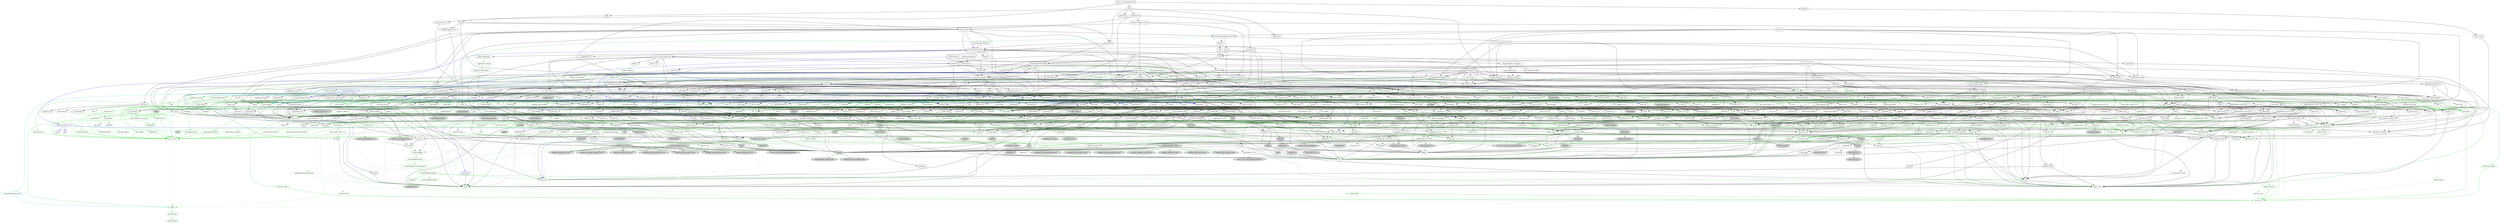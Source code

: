 digraph {
    0 [ label = "tests" shape = box]
    1 [ label = "catalyst-toolbox" shape = box]
    2 [ label = "chain-addr" shape = box]
    3 [ label = "chain-core" shape = box]
    4 [ label = "chain-ser" shape = box]
    5 [ label = "chain-crypto" shape = box]
    6 [ label = "typed-bytes" shape = box]
    7 [ label = "chain-impl-mockchain" shape = box]
    8 [ label = "cardano-legacy-address" shape = box]
    9 [ label = "chain-time" shape = box]
    10 [ label = "chain-vote" shape = box]
    11 [ label = "imhamt" shape = box]
    12 [ label = "sparse-array" shape = box]
    13 [ label = "chain-storage" shape = box]
    14 [ label = "jcli" shape = box]
    15 [ label = "jormungandr-lib" shape = box]
    16 [ label = "jormungandr-automation" shape = box]
    17 [ label = "jortestkit" shape = box]
    18 [ label = "jormungandr-integration-tests" shape = box]
    19 [ label = "hersir" shape = box]
    20 [ label = "thor" shape = box]
    21 [ label = "loki" shape = box]
    22 [ label = "mjolnir" shape = box]
    23 [ label = "snapshot-lib" shape = box]
    24 [ label = "symmetric-cipher" shape = box]
    25 [ label = "vit-servicing-station-lib" shape = box]
    26 [ label = "event-db" shape = box]
    27 [ label = "vit-servicing-station-tests" shape = box]
    28 [ label = "wallet" shape = box]
    29 [ label = "chain-path-derivation" shape = box]
    30 [ label = "hdkeygen" shape = box]
    31 [ label = "chain-network" shape = box]
    32 [ label = "jormungandrwallet" shape = box]
    33 [ label = "wallet-core" shape = box]
    34 [ label = "wallet-wasm-js" shape = box]
    35 [ label = "jormungandr" shape = box]
    36 [ label = "explorer" shape = box]
    37 [ label = "settings" shape = box]
    38 [ label = "blockchain" shape = box]
    39 [ label = "vit-servicing-station-cli" shape = box]
    40 [ label = "vit-servicing-station-server" shape = box]
    41 [ label = "iapyx" shape = box]
    42 [ label = "valgrind" shape = box]
    43 [ label = "vitup" shape = box]
    44 [ label = "mainnet-lib" shape = box]
    45 [ label = "mainnet-tools" shape = box]
    46 [ label = "scheduler-service-lib" shape = box]
    47 [ label = "signals-handler" shape = box]
    48 [ label = "snapshot-trigger-service" shape = box]
    49 [ label = "voting_tools_rs" shape = box]
    50 [ label = "integration-tests" shape = box]
    51 [ label = "cat-data-service" shape = box]
    52 [ label = "audit" shape = box]
    53 [ label = "assert_cmd" ]
    54 [ label = "assert_fs" ]
    55 [ label = "bech32 0.8.1" ]
    56 [ label = "clap 4.2.1" ]
    57 [ label = "color-eyre" ]
    58 [ label = "csv" ]
    59 [ label = "fraction" ]
    60 [ label = "futures" ]
    61 [ label = "gag" ]
    62 [ label = "governor" ]
    63 [ label = "graphql_client" ]
    64 [ label = "hex" ]
    65 [ label = "image" ]
    66 [ label = "itertools 0.10.5" color = darkgreen]
    67 [ label = "once_cell" color = darkgreen]
    68 [ label = "predicates 2.1.5" ]
    69 [ label = "proptest" ]
    70 [ label = "qrcode" ]
    71 [ label = "quircs" ]
    72 [ label = "rand 0.8.5" color = darkgreen]
    73 [ label = "rand_chacha 0.3.1" color = darkgreen]
    74 [ label = "rayon" ]
    75 [ label = "regex" color = darkgreen]
    76 [ label = "reqwest" ]
    77 [ label = "rust_decimal" color = darkgreen]
    78 [ label = "rust_decimal_macros" color = green3]
    79 [ label = "serde" color = darkgreen]
    80 [ label = "serde_json" color = darkgreen]
    81 [ label = "serde_test" ]
    82 [ label = "serde_yaml 0.8.26" ]
    83 [ label = "sscanf" ]
    84 [ label = "test-strategy" color = green3]
    85 [ label = "thiserror" color = darkgreen]
    86 [ label = "time 0.3.20" color = darkgreen]
    87 [ label = "tokio" color = darkgreen]
    88 [ label = "tracing" color = darkgreen]
    89 [ label = "tracing-subscriber" ]
    90 [ label = "url" color = darkgreen]
    91 [ label = "versionisator" color = green3]
    92 [ label = "cryptoxide 0.4.4" ]
    93 [ label = "quickcheck" ]
    94 [ label = "curve25519-dalek-ng" ]
    95 [ label = "ed25519-bip32 0.4.1" ]
    96 [ label = "ed25519-dalek" ]
    97 [ label = "generic-array" color = darkgreen]
    98 [ label = "rand_core 0.6.4" color = darkgreen]
    99 [ label = "sha2 0.10.6" color = darkgreen]
    100 [ label = "smoke" color = blue]
    101 [ label = "lazy_static" color = darkgreen]
    102 [ label = "quickcheck_macros" color = green3]
    103 [ label = "strum" ]
    104 [ label = "strum_macros" color = green3]
    105 [ label = "tempfile" color = darkgreen]
    106 [ label = "cbor_event" ]
    107 [ label = "base64 0.21.0" color = darkgreen]
    108 [ label = "cfg-if 1.0.0" color = darkgreen]
    109 [ label = "const_format" ]
    110 [ label = "criterion" ]
    111 [ label = "rustc_version" color = green3]
    112 [ label = "trybuild" color = blue]
    113 [ label = "data-pile" ]
    114 [ label = "sled" ]
    115 [ label = "base64 0.13.1" ]
    116 [ label = "bincode" ]
    117 [ label = "bytes" color = darkgreen]
    118 [ label = "clap_complete" ]
    119 [ label = "gtmpl" ]
    120 [ label = "rand 0.7.3" ]
    121 [ label = "rpassword" ]
    122 [ label = "serde_derive" color = green3]
    123 [ label = "http" color = darkgreen]
    124 [ label = "humantime" ]
    125 [ label = "parity-multiaddr" ]
    126 [ label = "serde_with 2.3.1" ]
    127 [ label = "bytesize" ]
    128 [ label = "custom_debug" ]
    129 [ label = "flate2" ]
    130 [ label = "fs_extra" ]
    131 [ label = "json" ]
    132 [ label = "keynesis" ]
    133 [ label = "log" color = darkgreen]
    134 [ label = "netstat2" ]
    135 [ label = "os_info" ]
    136 [ label = "poldercast" ]
    137 [ label = "prost 0.9.0" color = darkgreen]
    138 [ label = "semver" color = darkgreen]
    139 [ label = "sysinfo" ]
    140 [ label = "tar" ]
    141 [ label = "tokio-stream" ]
    142 [ label = "tonic 0.6.2" ]
    143 [ label = "tonic-build" color = green3]
    144 [ label = "warp" ]
    145 [ label = "zip" ]
    146 [ label = "console" ]
    147 [ label = "dialoguer" ]
    148 [ label = "indicatif" ]
    149 [ label = "sha-1" ]
    150 [ label = "sha2 0.9.9" ]
    151 [ label = "bech32 0.7.3" ]
    152 [ label = "rstest" color = green3]
    153 [ label = "yaml-rust" ]
    154 [ label = "ctrlc" ]
    155 [ label = "slave-pool" ]
    156 [ label = "cocoon" ]
    157 [ label = "dirs" ]
    158 [ label = "zeroize" ]
    159 [ label = "async-trait" color = green3]
    160 [ label = "diesel" color = darkgreen]
    161 [ label = "diesel_migrations" ]
    162 [ label = "dotenv" ]
    163 [ label = "http-zipkin" ]
    164 [ label = "notify" ]
    165 [ label = "pretty_assertions 1.3.0" color = blue]
    166 [ label = "r2d2" color = darkgreen]
    167 [ label = "simplelog 0.8.0" ]
    168 [ label = "tracing-futures" ]
    169 [ label = "bb8" ]
    170 [ label = "bb8-postgres" ]
    171 [ label = "chrono" color = darkgreen]
    172 [ label = "dotenvy" ]
    173 [ label = "tokio-postgres" color = darkgreen]
    174 [ label = "cfg-if 0.1.10" ]
    175 [ label = "dyn-clone" color = darkgreen]
    176 [ label = "fake" ]
    177 [ label = "hyper" ]
    178 [ label = "postgres" color = darkgreen]
    179 [ label = "pretty_assertions 0.6.1" ]
    180 [ label = "rand_core 0.5.1" ]
    181 [ label = "refinery" ]
    182 [ label = "hashlink" ]
    183 [ label = "paste" color = blue]
    184 [ label = "http-body" ]
    185 [ label = "pin-project" ]
    186 [ label = "clear_on_drop" ]
    187 [ label = "console_error_panic_hook" ]
    188 [ label = "getrandom 0.2.9" color = darkgreen]
    189 [ label = "js-sys" color = darkgreen]
    190 [ label = "wasm-bindgen" color = darkgreen]
    191 [ label = "wasm-bindgen-test" color = blue]
    192 [ label = "web-sys" ]
    193 [ label = "arc-swap" ]
    194 [ label = "enum-as-inner" color = green3]
    195 [ label = "jsonrpsee-core" ]
    196 [ label = "jsonrpsee-http-server" ]
    197 [ label = "libc" color = darkgreen]
    198 [ label = "linked-hash-map" ]
    199 [ label = "local-ip-address" ]
    200 [ label = "lru" ]
    201 [ label = "nix 0.25.1" style = filled, fillcolor = lightgrey]
    202 [ label = "opentelemetry" ]
    203 [ label = "opentelemetry-otlp" ]
    204 [ label = "opentelemetry-semantic-conventions" ]
    205 [ label = "tokio-util 0.6.10" ]
    206 [ label = "tracing-appender" ]
    207 [ label = "tracing-opentelemetry" ]
    208 [ label = "trust-dns-resolver" ]
    209 [ label = "anyhow" color = darkgreen]
    210 [ label = "async-graphql" ]
    211 [ label = "async-graphql-warp" ]
    212 [ label = "futures-channel" color = darkgreen]
    213 [ label = "futures-util" color = darkgreen]
    214 [ label = "ed25519-bip32 0.3.2" ]
    215 [ label = "prettytable-rs" ]
    216 [ label = "warp-reverse-proxy" ]
    217 [ label = "diffy" ]
    218 [ label = "glob" ]
    219 [ label = "path-slash" ]
    220 [ label = "rustls" ]
    221 [ label = "rustls-pemfile" ]
    222 [ label = "tempdir" ]
    223 [ label = "tokio-rustls" ]
    224 [ label = "uuid 0.8.2" ]
    225 [ label = "walkdir" color = darkgreen]
    226 [ label = "cardano-serialization-lib" ]
    227 [ label = "pharos" ]
    228 [ label = "job_scheduler_ng" ]
    229 [ label = "num-traits" color = darkgreen]
    230 [ label = "uuid 1.3.1" ]
    231 [ label = "bytekind" ]
    232 [ label = "cddl" ]
    233 [ label = "ciborium" ]
    234 [ label = "dashmap" ]
    235 [ label = "insta" color = blue]
    236 [ label = "microtype" ]
    237 [ label = "nonempty" ]
    238 [ label = "tracing-test" color = blue]
    239 [ label = "validity" ]
    240 [ label = "libmath" ]
    241 [ label = "rand_chacha 0.2.2" ]
    242 [ label = "axum" ]
    243 [ label = "metrics" ]
    244 [ label = "metrics-exporter-prometheus" ]
    245 [ label = "opentelemetry-prometheus 0.13.0" ]
    246 [ label = "poem" ]
    247 [ label = "poem-openapi" ]
    248 [ label = "serde_with 3.3.0" ]
    249 [ label = "tower" ]
    250 [ label = "tower-http" ]
    251 [ label = "clap_complete_command" ]
    252 [ label = "anstyle" ]
    253 [ label = "bstr" ]
    254 [ label = "doc-comment" ]
    255 [ label = "predicates 3.0.2" ]
    256 [ label = "predicates-core" ]
    257 [ label = "predicates-tree" ]
    258 [ label = "wait-timeout" ]
    259 [ label = "globwalk" ]
    260 [ label = "clap_builder" ]
    261 [ label = "clap_derive 4.2.0" color = green3, style = dashed]
    262 [ label = "backtrace" ]
    263 [ label = "color-spantrace" style = dashed]
    264 [ label = "eyre" ]
    265 [ label = "indenter" ]
    266 [ label = "owo-colors" ]
    267 [ label = "tracing-error" style = dashed]
    268 [ label = "csv-core" ]
    269 [ label = "itoa" color = darkgreen]
    270 [ label = "ryu" color = darkgreen]
    271 [ label = "num" ]
    272 [ label = "futures-core" color = darkgreen]
    273 [ label = "futures-executor" ]
    274 [ label = "futures-io" color = darkgreen]
    275 [ label = "futures-sink" color = darkgreen]
    276 [ label = "futures-task" color = darkgreen]
    277 [ label = "filedescriptor" ]
    278 [ label = "futures-timer" style = dashed]
    279 [ label = "no-std-compat" ]
    280 [ label = "nonzero_ext" ]
    281 [ label = "parking_lot 0.12.1" color = darkgreen]
    282 [ label = "smallvec" color = darkgreen]
    283 [ label = "graphql_query_derive" color = green3, style = dashed]
    284 [ label = "bytemuck" ]
    285 [ label = "byteorder" color = darkgreen]
    286 [ label = "color_quant" ]
    287 [ label = "gif" style = dashed]
    288 [ label = "jpeg-decoder" style = dashed]
    289 [ label = "num-iter" ]
    290 [ label = "num-rational 0.3.2" ]
    291 [ label = "png" style = dashed]
    292 [ label = "scoped_threadpool" style = dashed]
    293 [ label = "tiff" style = dashed]
    294 [ label = "either" color = darkgreen]
    295 [ label = "difflib" style = dashed]
    296 [ label = "float-cmp" style = dashed]
    297 [ label = "normalize-line-endings" style = dashed]
    298 [ label = "bit-set" style = dashed]
    299 [ label = "bitflags" color = darkgreen]
    300 [ label = "quick-error 2.0.1" style = dashed]
    301 [ label = "rand_xorshift" ]
    302 [ label = "regex-syntax 0.6.29" color = darkgreen]
    303 [ label = "rusty-fork" style = dashed]
    304 [ label = "unarray" ]
    305 [ label = "checked_int_cast" ]
    306 [ label = "num-derive" color = green3]
    307 [ label = "ppv-lite86" color = darkgreen]
    308 [ label = "rayon-core" ]
    309 [ label = "aho-corasick" color = darkgreen]
    310 [ label = "memchr" color = darkgreen]
    311 [ label = "encoding_rs" ]
    312 [ label = "h2" ]
    313 [ label = "hyper-rustls" style = "dashed,filled", fillcolor = lightgrey]
    314 [ label = "ipnet" ]
    315 [ label = "mime" color = darkgreen]
    316 [ label = "percent-encoding" color = darkgreen]
    317 [ label = "pin-project-lite" color = darkgreen]
    318 [ label = "serde_urlencoded" ]
    319 [ label = "tower-service" ]
    320 [ label = "wasm-bindgen-futures" ]
    321 [ label = "webpki-roots" style = "dashed,filled", fillcolor = lightgrey]
    322 [ label = "winreg" style = filled, fillcolor = lightgrey]
    323 [ label = "arrayvec 0.7.2" color = darkgreen]
    324 [ label = "borsh" color = darkgreen, style = dashed]
    325 [ label = "bytecheck" color = darkgreen, style = dashed]
    326 [ label = "rkyv" color = darkgreen, style = dashed]
    327 [ label = "quote" color = green3]
    328 [ label = "indexmap 1.9.3" color = darkgreen]
    329 [ label = "sscanf_macro" color = green3]
    330 [ label = "proc-macro2" color = green3]
    331 [ label = "structmeta" color = green3]
    332 [ label = "syn 1.0.109" color = green3]
    333 [ label = "thiserror-impl" color = green3]
    334 [ label = "num_threads" color = darkgreen, style = "dashed,filled", fillcolor = lightgrey]
    335 [ label = "time-core" color = darkgreen]
    336 [ label = "time-macros" color = green3, style = dashed]
    337 [ label = "autocfg" color = green3]
    338 [ label = "mio" color = darkgreen]
    339 [ label = "num_cpus" color = darkgreen]
    340 [ label = "signal-hook-registry" color = darkgreen, style = "dashed,filled", fillcolor = lightgrey]
    341 [ label = "socket2 0.4.9" color = darkgreen, style = dashed]
    342 [ label = "tokio-macros" color = green3, style = dashed]
    343 [ label = "windows-sys 0.45.0" color = darkgreen, style = filled, fillcolor = lightgrey]
    344 [ label = "tracing-attributes" color = green3, style = dashed]
    345 [ label = "tracing-core" color = darkgreen]
    346 [ label = "matchers" style = dashed]
    347 [ label = "nu-ansi-term" style = dashed]
    348 [ label = "sharded-slab" style = dashed]
    349 [ label = "thread_local" ]
    350 [ label = "tracing-log" style = dashed]
    351 [ label = "tracing-serde" style = dashed]
    352 [ label = "form_urlencoded" color = darkgreen]
    353 [ label = "idna 0.3.0" color = darkgreen]
    354 [ label = "platforms" color = green3]
    355 [ label = "env_logger" style = dashed]
    356 [ label = "digest 0.9.0" ]
    357 [ label = "subtle-ng" ]
    358 [ label = "curve25519-dalek" ]
    359 [ label = "ed25519" ]
    360 [ label = "typenum" color = darkgreen]
    361 [ label = "version_check" color = green3]
    362 [ label = "cpufeatures" color = darkgreen, style = filled, fillcolor = lightgrey]
    363 [ label = "digest 0.10.6" color = darkgreen]
    364 [ label = "heck 0.4.1" color = green3]
    365 [ label = "rustversion" color = red]
    366 [ label = "fastrand" color = darkgreen]
    367 [ label = "redox_syscall 0.3.5" color = darkgreen, style = filled, fillcolor = lightgrey]
    368 [ label = "rustix" color = darkgreen, style = filled, fillcolor = lightgrey]
    369 [ label = "const_format_proc_macros" color = green3]
    370 [ label = "atty" ]
    371 [ label = "cast" ]
    372 [ label = "clap 2.34.0" ]
    373 [ label = "criterion-plot" ]
    374 [ label = "oorandom" ]
    375 [ label = "plotters" ]
    376 [ label = "serde_cbor" ]
    377 [ label = "tinytemplate" ]
    378 [ label = "basic-toml" color = blue]
    379 [ label = "termcolor" color = darkgreen]
    380 [ label = "memmap2" ]
    381 [ label = "crc32fast" ]
    382 [ label = "crossbeam-epoch" ]
    383 [ label = "crossbeam-utils" ]
    384 [ label = "fs2" style = filled, fillcolor = lightgrey]
    385 [ label = "fxhash" ]
    386 [ label = "parking_lot 0.11.2" ]
    387 [ label = "gtmpl_value" ]
    388 [ label = "getrandom 0.1.16" style = dashed]
    389 [ label = "rand_hc" style = filled, fillcolor = lightgrey]
    390 [ label = "winapi" color = darkgreen, style = filled, fillcolor = lightgrey]
    391 [ label = "syn 2.0.16" color = green3]
    392 [ label = "fnv" color = darkgreen]
    393 [ label = "arrayref" ]
    394 [ label = "bs58" ]
    395 [ label = "data-encoding" ]
    396 [ label = "multihash" ]
    397 [ label = "static_assertions" ]
    398 [ label = "unsigned-varint 0.7.1" ]
    399 [ label = "serde_with_macros 2.3.1" color = green3, style = dashed]
    400 [ label = "custom_debug_derive" color = green3]
    401 [ label = "miniz_oxide 0.6.2" ]
    402 [ label = "cryptoxide 0.3.6" ]
    403 [ label = "prost-derive 0.9.0" color = green3, style = dashed]
    404 [ label = "core-foundation-sys" color = darkgreen, style = filled, fillcolor = lightgrey]
    405 [ label = "ntapi" style = filled, fillcolor = lightgrey]
    406 [ label = "filetime" ]
    407 [ label = "xattr" style = "dashed,filled", fillcolor = lightgrey]
    408 [ label = "tokio-util 0.7.7" color = darkgreen]
    409 [ label = "async-stream" ]
    410 [ label = "hyper-timeout" style = dashed]
    411 [ label = "tower-layer" ]
    412 [ label = "prost-build" color = green3, style = dashed]
    413 [ label = "headers" ]
    414 [ label = "mime_guess" ]
    415 [ label = "multiparty" style = dashed]
    416 [ label = "scoped-tls" ]
    417 [ label = "tokio-tungstenite" style = dashed]
    418 [ label = "aes 0.7.5" style = dashed]
    419 [ label = "bzip2" style = dashed]
    420 [ label = "constant_time_eq" style = dashed]
    421 [ label = "hmac 0.12.1" color = darkgreen]
    422 [ label = "pbkdf2 0.11.0" style = dashed]
    423 [ label = "sha1" ]
    424 [ label = "zstd" style = dashed]
    425 [ label = "encode_unicode 0.3.6" style = filled, fillcolor = lightgrey]
    426 [ label = "unicode-width" color = darkgreen]
    427 [ label = "windows-sys 0.42.0" style = filled, fillcolor = lightgrey]
    428 [ label = "shell-words" ]
    429 [ label = "number_prefix" ]
    430 [ label = "block-buffer 0.9.0" ]
    431 [ label = "opaque-debug" ]
    432 [ label = "nix 0.26.2" style = filled, fillcolor = lightgrey]
    433 [ label = "crossbeam-channel" ]
    434 [ label = "aes-gcm 0.9.4" ]
    435 [ label = "chacha20poly1305" ]
    436 [ label = "hmac 0.11.0" ]
    437 [ label = "pbkdf2 0.9.0" ]
    438 [ label = "dirs-sys" ]
    439 [ label = "zeroize_derive" color = green3, style = dashed]
    440 [ label = "diesel_derives" color = green3]
    441 [ label = "pq-sys" color = darkgreen, style = dashed]
    442 [ label = "migrations_internals" color = darkgreen]
    443 [ label = "migrations_macros" color = green3]
    444 [ label = "zipkin" ]
    445 [ label = "fsevent-sys" style = "dashed,filled", fillcolor = lightgrey]
    446 [ label = "inotify" style = filled, fillcolor = lightgrey]
    447 [ label = "kqueue" style = filled, fillcolor = lightgrey]
    448 [ label = "ctor" color = green3, style = filled, fillcolor = lightgrey]
    449 [ label = "diff" color = blue]
    450 [ label = "output_vt100" style = filled, fillcolor = lightgrey]
    451 [ label = "yansi" color = blue]
    452 [ label = "scheduled-thread-pool" color = darkgreen]
    453 [ label = "iana-time-zone" color = darkgreen, style = "dashed,filled", fillcolor = lightgrey]
    454 [ label = "num-integer" color = darkgreen]
    455 [ label = "time 0.1.45" color = darkgreen, style = dashed]
    456 [ label = "fallible-iterator" color = darkgreen]
    457 [ label = "phf" color = darkgreen]
    458 [ label = "postgres-protocol" color = darkgreen]
    459 [ label = "postgres-types" color = darkgreen]
    460 [ label = "socket2 0.5.1" color = darkgreen]
    461 [ label = "httparse" ]
    462 [ label = "httpdate" ]
    463 [ label = "want" ]
    464 [ label = "ansi_term 0.11.0" ]
    465 [ label = "difference" ]
    466 [ label = "refinery-core" color = darkgreen]
    467 [ label = "refinery-macros" color = green3]
    468 [ label = "hashbrown 0.12.3" color = darkgreen]
    469 [ label = "paste-impl" color = turquoise3]
    470 [ label = "proc-macro-hack" color = turquoise3]
    471 [ label = "pin-project-internal" color = green3]
    472 [ label = "cc" color = green3]
    473 [ label = "wasi 0.11.0+wasi-snapshot-preview1" color = darkgreen, style = filled, fillcolor = lightgrey]
    474 [ label = "wasm-bindgen-macro" color = green3]
    475 [ label = "wasm-bindgen-test-macro" color = turquoise3]
    476 [ label = "beef" ]
    477 [ label = "jsonrpsee-types" ]
    478 [ label = "rustc-hash" style = dashed]
    479 [ label = "globset" ]
    480 [ label = "unicase" color = darkgreen]
    481 [ label = "neli" style = filled, fillcolor = lightgrey]
    482 [ label = "memoffset 0.6.5" style = "dashed,filled", fillcolor = lightgrey]
    483 [ label = "pin-utils" color = darkgreen]
    484 [ label = "opentelemetry_api 0.19.0" ]
    485 [ label = "opentelemetry_sdk 0.19.0" ]
    486 [ label = "opentelemetry-proto" ]
    487 [ label = "prost 0.11.8" style = dashed]
    488 [ label = "tonic 0.8.3" style = dashed]
    489 [ label = "slab" color = darkgreen]
    490 [ label = "ipconfig" style = "dashed,filled", fillcolor = lightgrey]
    491 [ label = "lru-cache" ]
    492 [ label = "resolv-conf" style = dashed]
    493 [ label = "trust-dns-proto" ]
    494 [ label = "async-graphql-derive" color = green3]
    495 [ label = "async-graphql-parser" color = darkgreen]
    496 [ label = "async-graphql-value" color = darkgreen]
    497 [ label = "fast_chemail" style = dashed]
    498 [ label = "multer" ]
    499 [ label = "futures-macro" color = green3, style = dashed]
    500 [ label = "encode_unicode 1.0.0" ]
    501 [ label = "is-terminal" ]
    502 [ label = "term" ]
    503 [ label = "ansi_term 0.12.1" ]
    504 [ label = "ring" ]
    505 [ label = "sct" ]
    506 [ label = "webpki" ]
    507 [ label = "rand 0.4.6" ]
    508 [ label = "remove_dir_all" ]
    509 [ label = "same-file" color = darkgreen]
    510 [ label = "winapi-util" color = darkgreen, style = filled, fillcolor = lightgrey]
    511 [ label = "noop_proc_macro" color = green3, style = filled, fillcolor = lightgrey]
    512 [ label = "num-bigint" ]
    513 [ label = "rand_os" style = filled, fillcolor = lightgrey]
    514 [ label = "schemars" color = darkgreen]
    515 [ label = "serde-wasm-bindgen 0.4.5" style = filled, fillcolor = lightgrey]
    516 [ label = "cron" ]
    517 [ label = "libm" color = darkgreen, style = dashed]
    518 [ label = "abnf_to_pest" ]
    519 [ label = "base16" ]
    520 [ label = "base64-url" style = dashed]
    521 [ label = "clap 3.2.23" style = dashed]
    522 [ label = "codespan-reporting" color = darkgreen]
    523 [ label = "crossterm" style = "dashed,filled", fillcolor = lightgrey]
    524 [ label = "displaydoc" color = green3]
    525 [ label = "hexf-parse" ]
    526 [ label = "itertools 0.11.0" ]
    527 [ label = "lexical-core" ]
    528 [ label = "pest_meta" ]
    529 [ label = "pest_vm" ]
    530 [ label = "regex-syntax 0.7.4" style = dashed]
    531 [ label = "serde-wasm-bindgen 0.5.0" style = "dashed,filled", fillcolor = lightgrey]
    532 [ label = "simplelog 0.12.1" ]
    533 [ label = "uriparse" style = dashed]
    534 [ label = "ciborium-io" ]
    535 [ label = "ciborium-ll" ]
    536 [ label = "hashbrown 0.14.0" color = darkgreen]
    537 [ label = "lock_api" color = darkgreen]
    538 [ label = "parking_lot_core 0.9.8" color = darkgreen]
    539 [ label = "similar" color = blue]
    540 [ label = "microtype-macro" color = green3]
    541 [ label = "secrecy" style = dashed]
    542 [ label = "tracing-test-macro" color = turquoise3]
    543 [ label = "rand 0.3.23" ]
    544 [ label = "axum-core" ]
    545 [ label = "matchit" ]
    546 [ label = "serde_path_to_error" style = dashed]
    547 [ label = "sync_wrapper" ]
    548 [ label = "ahash 0.8.3" color = darkgreen]
    549 [ label = "metrics-macros" color = green3]
    550 [ label = "portable-atomic" style = filled, fillcolor = lightgrey]
    551 [ label = "metrics-util" ]
    552 [ label = "quanta" ]
    553 [ label = "opentelemetry_api 0.20.0" ]
    554 [ label = "opentelemetry_sdk 0.20.0" ]
    555 [ label = "prometheus" ]
    556 [ label = "protobuf" ]
    557 [ label = "cookie" style = dashed]
    558 [ label = "opentelemetry-http" style = dashed]
    559 [ label = "opentelemetry-prometheus 0.12.0" style = dashed]
    560 [ label = "poem-derive" color = green3]
    561 [ label = "quick-xml" ]
    562 [ label = "rfc7239" ]
    563 [ label = "serde_yaml 0.9.25" ]
    564 [ label = "derive_more" color = green3]
    565 [ label = "poem-openapi-derive" color = green3]
    566 [ label = "indexmap 2.0.0" color = darkgreen]
    567 [ label = "serde_with_macros 3.3.0" color = green3, style = dashed]
    568 [ label = "http-range-header" ]
    569 [ label = "clap_complete_fig" style = dashed]
    570 [ label = "clap_complete_nushell" style = dashed]
    571 [ label = "regex-automata" style = dashed]
    572 [ label = "termtree" ]
    573 [ label = "ignore" ]
    574 [ label = "anstream" style = dashed]
    575 [ label = "clap_lex 0.4.1" ]
    576 [ label = "strsim" color = darkgreen, style = dashed]
    577 [ label = "addr2line" ]
    578 [ label = "object" ]
    579 [ label = "rustc-demangle" ]
    580 [ label = "num-complex" ]
    581 [ label = "num-rational 0.4.1" ]
    582 [ label = "graphql_client_codegen" color = green3, style = dashed]
    583 [ label = "weezl" style = dashed]
    584 [ label = "deflate" style = dashed]
    585 [ label = "miniz_oxide 0.3.7" style = dashed]
    586 [ label = "miniz_oxide 0.4.4" style = dashed]
    587 [ label = "bit-vec" style = dashed]
    588 [ label = "quick-error 1.2.3" style = dashed]
    589 [ label = "crossbeam-deque" ]
    590 [ label = "borsh-derive" color = green3, style = dashed]
    591 [ label = "hashbrown 0.13.1" color = darkgreen, style = dashed]
    592 [ label = "bytecheck_derive" color = green3, style = dashed]
    593 [ label = "ptr_meta" color = darkgreen, style = dashed]
    594 [ label = "simdutf8" color = darkgreen, style = dashed]
    595 [ label = "rend" color = darkgreen, style = dashed]
    596 [ label = "rkyv_derive" color = green3, style = dashed]
    597 [ label = "seahash" color = darkgreen, style = dashed]
    598 [ label = "unicode-ident" color = green3]
    599 [ label = "structmeta-derive" color = green3]
    600 [ label = "hermit-abi 0.2.6" color = darkgreen, style = filled, fillcolor = lightgrey]
    601 [ label = "windows-targets 0.42.2" color = darkgreen, style = filled, fillcolor = lightgrey]
    602 [ label = "valuable" color = darkgreen, style = "dashed,filled", fillcolor = lightgrey]
    603 [ label = "overload" style = dashed]
    604 [ label = "unicode-bidi" color = darkgreen]
    605 [ label = "unicode-normalization" color = darkgreen]
    606 [ label = "subtle" color = darkgreen]
    607 [ label = "signature" ]
    608 [ label = "block-buffer 0.10.4" color = darkgreen, style = dashed]
    609 [ label = "crypto-common" color = darkgreen]
    610 [ label = "instant" color = darkgreen]
    611 [ label = "errno" color = darkgreen, style = filled, fillcolor = lightgrey]
    612 [ label = "io-lifetimes" color = darkgreen]
    613 [ label = "linux-raw-sys" color = darkgreen, style = filled, fillcolor = lightgrey]
    614 [ label = "unicode-xid" color = green3]
    615 [ label = "hermit-abi 0.1.19" style = filled, fillcolor = lightgrey]
    616 [ label = "textwrap 0.11.0" ]
    617 [ label = "plotters-backend" ]
    618 [ label = "plotters-svg" style = dashed]
    619 [ label = "half" ]
    620 [ label = "memoffset 0.8.0" ]
    621 [ label = "scopeguard" color = darkgreen]
    622 [ label = "parking_lot_core 0.8.6" ]
    623 [ label = "wasi 0.9.0+wasi-snapshot-preview1" style = "dashed,filled", fillcolor = lightgrey]
    624 [ label = "winapi-i686-pc-windows-gnu" color = darkgreen, style = filled, fillcolor = lightgrey]
    625 [ label = "winapi-x86_64-pc-windows-gnu" color = darkgreen, style = filled, fillcolor = lightgrey]
    626 [ label = "multihash-derive" color = green3, style = dashed]
    627 [ label = "unsigned-varint 0.5.1" ]
    628 [ label = "darling 0.14.4" color = green3]
    629 [ label = "synstructure" color = green3]
    630 [ label = "adler" ]
    631 [ label = "redox_syscall 0.2.16" style = filled, fillcolor = lightgrey]
    632 [ label = "async-stream-impl" color = green3]
    633 [ label = "tokio-io-timeout" style = dashed]
    634 [ label = "heck 0.3.3" color = green3, style = dashed]
    635 [ label = "multimap" color = green3, style = dashed]
    636 [ label = "petgraph" color = green3, style = dashed]
    637 [ label = "prost-types" color = green3, style = dashed]
    638 [ label = "which" color = green3, style = dashed]
    639 [ label = "headers-core" ]
    640 [ label = "try-lock" ]
    641 [ label = "tungstenite" style = dashed]
    642 [ label = "cipher 0.3.0" ]
    643 [ label = "bzip2-sys" style = dashed]
    644 [ label = "password-hash" style = dashed]
    645 [ label = "zstd-safe" style = dashed]
    646 [ label = "windows_aarch64_gnullvm 0.42.2" color = darkgreen, style = filled, fillcolor = lightgrey]
    647 [ label = "windows_aarch64_msvc 0.42.2" color = darkgreen, style = filled, fillcolor = lightgrey]
    648 [ label = "windows_i686_gnu 0.42.2" color = darkgreen, style = filled, fillcolor = lightgrey]
    649 [ label = "windows_i686_msvc 0.42.2" color = darkgreen, style = filled, fillcolor = lightgrey]
    650 [ label = "windows_x86_64_gnu 0.42.2" color = darkgreen, style = filled, fillcolor = lightgrey]
    651 [ label = "windows_x86_64_gnullvm 0.42.2" color = darkgreen, style = filled, fillcolor = lightgrey]
    652 [ label = "windows_x86_64_msvc 0.42.2" color = darkgreen, style = filled, fillcolor = lightgrey]
    653 [ label = "aead 0.4.3" ]
    654 [ label = "ctr 0.8.0" ]
    655 [ label = "ghash 0.4.4" ]
    656 [ label = "aead 0.5.2" ]
    657 [ label = "chacha20" ]
    658 [ label = "cipher 0.4.4" ]
    659 [ label = "poly1305" ]
    660 [ label = "crypto-mac" ]
    661 [ label = "redox_users" style = filled, fillcolor = lightgrey]
    662 [ label = "vcpkg" color = green3, style = "dashed,filled", fillcolor = lightgrey]
    663 [ label = "lazycell" ]
    664 [ label = "zipkin-types" ]
    665 [ label = "inotify-sys" style = filled, fillcolor = lightgrey]
    666 [ label = "kqueue-sys" style = filled, fillcolor = lightgrey]
    667 [ label = "android_system_properties" color = darkgreen, style = "dashed,filled", fillcolor = lightgrey]
    668 [ label = "iana-time-zone-haiku" color = darkgreen, style = "dashed,filled", fillcolor = lightgrey]
    669 [ label = "windows" color = darkgreen, style = "dashed,filled", fillcolor = lightgrey]
    670 [ label = "wasi 0.10.0+wasi-snapshot-preview1" color = darkgreen, style = "dashed,filled", fillcolor = lightgrey]
    671 [ label = "phf_shared" color = darkgreen]
    672 [ label = "md-5" color = darkgreen]
    673 [ label = "stringprep" color = darkgreen]
    674 [ label = "siphasher" color = darkgreen]
    675 [ label = "toml" color = darkgreen]
    676 [ label = "ahash 0.7.6" color = darkgreen, style = dashed]
    677 [ label = "jobserver" color = green3, style = dashed]
    678 [ label = "wasm-bindgen-macro-support" color = green3]
    679 [ label = "urlencoding" ]
    680 [ label = "prost-derive 0.11.8" color = green3, style = dashed]
    681 [ label = "widestring" style = "dashed,filled", fillcolor = lightgrey]
    682 [ label = "hostname" style = dashed]
    683 [ label = "idna 0.2.3" ]
    684 [ label = "tinyvec" color = darkgreen]
    685 [ label = "Inflector" color = green3]
    686 [ label = "proc-macro-crate 1.3.1" color = green3]
    687 [ label = "pest" color = darkgreen]
    688 [ label = "ascii_utils" style = dashed]
    689 [ label = "spin 0.9.8" ]
    690 [ label = "hermit-abi 0.3.1" color = darkgreen, style = filled, fillcolor = lightgrey]
    691 [ label = "dirs-next" ]
    692 [ label = "spin 0.5.2" style = filled, fillcolor = lightgrey]
    693 [ label = "untrusted" ]
    694 [ label = "fuchsia-cprng" style = filled, fillcolor = lightgrey]
    695 [ label = "rand_core 0.3.1" style = filled, fillcolor = lightgrey]
    696 [ label = "rdrand" style = filled, fillcolor = lightgrey]
    697 [ label = "cloudabi" style = filled, fillcolor = lightgrey]
    698 [ label = "rand_core 0.4.2" style = filled, fillcolor = lightgrey]
    699 [ label = "schemars_derive" color = green3, style = dashed]
    700 [ label = "nom" ]
    701 [ label = "abnf" ]
    702 [ label = "pretty" ]
    703 [ label = "clap_derive 3.2.18" color = green3, style = dashed]
    704 [ label = "clap_lex 0.2.4" style = dashed]
    705 [ label = "textwrap 0.16.0" style = dashed]
    706 [ label = "crossterm_winapi" style = "dashed,filled", fillcolor = lightgrey]
    707 [ label = "signal-hook" style = "dashed,filled", fillcolor = lightgrey]
    708 [ label = "signal-hook-mio" style = "dashed,filled", fillcolor = lightgrey]
    709 [ label = "lexical-parse-float" style = dashed]
    710 [ label = "lexical-parse-integer" style = dashed]
    711 [ label = "lexical-util" ]
    712 [ label = "lexical-write-float" style = dashed]
    713 [ label = "lexical-write-integer" style = dashed]
    714 [ label = "windows-targets 0.48.0" color = darkgreen, style = filled, fillcolor = lightgrey]
    715 [ label = "sketches-ddsketch" style = dashed]
    716 [ label = "mach2" style = filled, fillcolor = lightgrey]
    717 [ label = "raw-cpuid" style = filled, fillcolor = lightgrey]
    718 [ label = "ordered-float" ]
    719 [ label = "aes-gcm 0.10.2" style = dashed]
    720 [ label = "base64 0.20.0" style = dashed]
    721 [ label = "hkdf" style = dashed]
    722 [ label = "uncased" ]
    723 [ label = "unsafe-libyaml" ]
    724 [ label = "convert_case" color = green3, style = dashed]
    725 [ label = "darling 0.20.3" color = green3]
    726 [ label = "equivalent" color = darkgreen]
    727 [ label = "anstyle-parse" style = dashed]
    728 [ label = "anstyle-wincon" style = "dashed,filled", fillcolor = lightgrey]
    729 [ label = "concolor-override" style = dashed]
    730 [ label = "concolor-query" style = dashed]
    731 [ label = "utf8parse" style = dashed]
    732 [ label = "gimli" ]
    733 [ label = "graphql-introspection-query" color = green3, style = dashed]
    734 [ label = "graphql-parser" color = green3, style = dashed]
    735 [ label = "adler32" style = dashed]
    736 [ label = "borsh-derive-internal" color = green3, style = dashed]
    737 [ label = "borsh-schema-derive-internal" color = green3, style = dashed]
    738 [ label = "proc-macro-crate 0.1.5" color = green3, style = dashed]
    739 [ label = "ptr_meta_derive" color = green3, style = dashed]
    740 [ label = "errno-dragonfly" color = darkgreen, style = filled, fillcolor = lightgrey]
    741 [ label = "windows-sys 0.48.0" color = darkgreen, style = "dashed,filled", fillcolor = lightgrey]
    742 [ label = "proc-macro-error" color = green3, style = dashed]
    743 [ label = "darling_core 0.14.4" color = green3]
    744 [ label = "darling_macro 0.14.4" color = green3]
    745 [ label = "unicode-segmentation" color = darkgreen]
    746 [ label = "fixedbitset" color = green3, style = dashed]
    747 [ label = "utf-8" style = dashed]
    748 [ label = "pkg-config" color = green3, style = dashed]
    749 [ label = "base64ct" style = dashed]
    750 [ label = "zstd-sys" style = dashed]
    751 [ label = "polyval 0.5.3" ]
    752 [ label = "inout" ]
    753 [ label = "universal-hash 0.5.0" ]
    754 [ label = "cxx" color = darkgreen, style = "dashed,filled", fillcolor = lightgrey]
    755 [ label = "cxx-build" color = green3, style = "dashed,filled", fillcolor = lightgrey]
    756 [ label = "wasm-bindgen-backend" color = green3]
    757 [ label = "wasm-bindgen-shared" color = green3]
    758 [ label = "match_cfg" style = dashed]
    759 [ label = "matches" ]
    760 [ label = "tinyvec_macros" color = darkgreen, style = dashed]
    761 [ label = "toml_edit" color = green3]
    762 [ label = "ucd-trie" color = darkgreen]
    763 [ label = "dirs-sys-next" ]
    764 [ label = "serde_derive_internals" color = green3, style = dashed]
    765 [ label = "minimal-lexical" ]
    766 [ label = "abnf-core" ]
    767 [ label = "arrayvec 0.5.2" ]
    768 [ label = "typed-arena" ]
    769 [ label = "os_str_bytes" style = dashed]
    770 [ label = "windows_aarch64_gnullvm 0.48.0" color = darkgreen, style = filled, fillcolor = lightgrey]
    771 [ label = "windows_aarch64_msvc 0.48.0" color = darkgreen, style = filled, fillcolor = lightgrey]
    772 [ label = "windows_i686_gnu 0.48.0" color = darkgreen, style = filled, fillcolor = lightgrey]
    773 [ label = "windows_i686_msvc 0.48.0" color = darkgreen, style = filled, fillcolor = lightgrey]
    774 [ label = "windows_x86_64_gnu 0.48.0" color = darkgreen, style = filled, fillcolor = lightgrey]
    775 [ label = "windows_x86_64_gnullvm 0.48.0" color = darkgreen, style = filled, fillcolor = lightgrey]
    776 [ label = "windows_x86_64_msvc 0.48.0" color = darkgreen, style = filled, fillcolor = lightgrey]
    777 [ label = "aes 0.8.3" style = dashed]
    778 [ label = "ctr 0.9.2" style = dashed]
    779 [ label = "ghash 0.5.0" style = dashed]
    780 [ label = "darling_core 0.20.3" color = green3]
    781 [ label = "darling_macro 0.20.3" color = green3]
    782 [ label = "combine" color = green3, style = dashed]
    783 [ label = "proc-macro-error-attr" color = green3, style = dashed]
    784 [ label = "ident_case" color = green3]
    785 [ label = "universal-hash 0.4.1" ]
    786 [ label = "cxxbridge-flags" color = green3, style = "dashed,filled", fillcolor = lightgrey]
    787 [ label = "cxxbridge-macro" color = green3, style = "dashed,filled", fillcolor = lightgrey]
    788 [ label = "link-cplusplus" color = darkgreen, style = "dashed,filled", fillcolor = lightgrey]
    789 [ label = "scratch" color = green3, style = "dashed,filled", fillcolor = lightgrey]
    790 [ label = "bumpalo" color = green3]
    791 [ label = "toml_datetime" color = green3]
    792 [ label = "winnow" color = green3]
    793 [ label = "polyval 0.6.1" style = dashed]
    794 [ label = "ascii" color = green3, style = dashed]
    795 [ label = "unreachable" color = green3, style = dashed]
    796 [ label = "void" color = green3, style = dashed]
    1 -> 57 [ ]
    1 -> 61 [ ]
    1 -> 62 [ ]
    1 -> 18 [ ]
    1 -> 70 [ ]
    1 -> 71 [ ]
    1 -> 83 [ ]
    1 -> 24 [ ]
    1 -> 25 [ style = dotted]
    1 -> 25 [ color = blue]
    1 -> 28 [ ]
    2 -> 3 [ ]
    2 -> 5 [ ]
    2 -> 5 [ color = blue]
    3 -> 4 [ ]
    4 -> 85 [ ]
    5 -> 55 [ ]
    5 -> 94 [ ]
    5 -> 95 [ ]
    5 -> 96 [ ]
    5 -> 64 [ ]
    5 -> 69 [ style = dotted]
    5 -> 69 [ color = blue]
    5 -> 93 [ style = dotted]
    5 -> 93 [ color = blue]
    5 -> 74 [ ]
    5 -> 99 [ ]
    5 -> 100 [ color = blue]
    5 -> 84 [ color = green3, style = dotted]
    5 -> 84 [ color = turquoise3]
    5 -> 6 [ ]
    7 -> 8 [ ]
    7 -> 2 [ ]
    7 -> 2 [ color = blue]
    7 -> 9 [ ]
    7 -> 9 [ color = blue]
    7 -> 10 [ ]
    7 -> 11 [ ]
    7 -> 102 [ color = green3, style = dotted]
    7 -> 102 [ color = turquoise3]
    7 -> 12 [ ]
    7 -> 103 [ ]
    7 -> 88 [ ]
    8 -> 106 [ ]
    8 -> 95 [ ]
    9 -> 3 [ ]
    9 -> 69 [ style = dotted]
    9 -> 69 [ color = blue]
    9 -> 93 [ style = dotted]
    9 -> 93 [ color = blue]
    9 -> 84 [ color = green3, style = dotted]
    9 -> 84 [ color = turquoise3]
    10 -> 107 [ ]
    10 -> 3 [ ]
    10 -> 5 [ ]
    10 -> 109 [ ]
    10 -> 110 [ color = blue]
    11 -> 110 [ color = blue]
    11 -> 69 [ style = dotted]
    11 -> 69 [ color = blue]
    11 -> 111 [ color = green3]
    11 -> 84 [ color = green3, style = dotted]
    11 -> 84 [ color = turquoise3]
    11 -> 85 [ ]
    11 -> 112 [ color = blue]
    12 -> 69 [ color = blue]
    12 -> 84 [ color = turquoise3]
    13 -> 110 [ style = dotted]
    13 -> 113 [ ]
    13 -> 98 [ style = dotted]
    13 -> 98 [ color = blue]
    13 -> 114 [ ]
    13 -> 105 [ style = dotted]
    13 -> 105 [ color = blue]
    13 -> 85 [ ]
    14 -> 54 [ color = blue]
    14 -> 118 [ ]
    14 -> 119 [ ]
    14 -> 15 [ ]
    14 -> 68 [ color = blue]
    14 -> 76 [ ]
    14 -> 121 [ ]
    14 -> 91 [ color = green3]
    15 -> 116 [ color = blue]
    15 -> 7 [ ]
    15 -> 7 [ color = blue]
    15 -> 123 [ ]
    15 -> 124 [ ]
    15 -> 125 [ ]
    15 -> 126 [ ]
    15 -> 82 [ color = blue]
    16 -> 53 [ ]
    16 -> 13 [ ]
    16 -> 63 [ ]
    16 -> 14 [ ]
    16 -> 17 [ ]
    16 -> 131 [ ]
    16 -> 134 [ ]
    16 -> 136 [ ]
    16 -> 142 [ ]
    16 -> 143 [ color = green3]
    16 -> 89 [ ]
    17 -> 54 [ ]
    17 -> 55 [ ]
    17 -> 127 [ ]
    17 -> 58 [ ]
    17 -> 128 [ ]
    17 -> 147 [ ]
    17 -> 130 [ ]
    17 -> 64 [ ]
    17 -> 124 [ ]
    17 -> 148 [ ]
    17 -> 135 [ ]
    17 -> 68 [ ]
    17 -> 76 [ ]
    17 -> 138 [ ]
    17 -> 82 [ ]
    17 -> 149 [ ]
    17 -> 150 [ ]
    17 -> 139 [ ]
    17 -> 140 [ ]
    17 -> 144 [ ]
    17 -> 145 [ ]
    18 -> 151 [ ]
    18 -> 19 [ ]
    18 -> 22 [ ]
    18 -> 152 [ color = green3]
    19 -> 154 [ ]
    19 -> 155 [ ]
    19 -> 20 [ ]
    20 -> 156 [ ]
    20 -> 157 [ ]
    20 -> 16 [ ]
    21 -> 20 [ ]
    22 -> 21 [ ]
    23 -> 59 [ ]
    23 -> 15 [ ]
    23 -> 76 [ ]
    23 -> 78 [ color = green3]
    23 -> 81 [ style = dotted]
    23 -> 81 [ color = blue]
    24 -> 92 [ ]
    24 -> 72 [ ]
    24 -> 85 [ ]
    24 -> 158 [ ]
    25 -> 161 [ ]
    25 -> 162 [ ]
    25 -> 26 [ ]
    25 -> 163 [ ]
    25 -> 164 [ ]
    25 -> 165 [ color = blue]
    25 -> 167 [ ]
    25 -> 168 [ ]
    25 -> 89 [ ]
    25 -> 27 [ color = blue]
    26 -> 170 [ ]
    26 -> 172 [ ]
    26 -> 77 [ ]
    26 -> 85 [ ]
    27 -> 53 [ ]
    27 -> 174 [ ]
    27 -> 56 [ ]
    27 -> 175 [ ]
    27 -> 176 [ ]
    27 -> 17 [ ]
    27 -> 179 [ ]
    27 -> 181 [ ]
    27 -> 23 [ ]
    27 -> 25 [ ]
    28 -> 182 [ ]
    28 -> 30 [ ]
    28 -> 15 [ ]
    29 -> 183 [ color = blue]
    29 -> 93 [ color = blue]
    29 -> 102 [ color = turquoise3]
    29 -> 85 [ ]
    30 -> 8 [ ]
    30 -> 2 [ ]
    30 -> 29 [ ]
    31 -> 5 [ ]
    31 -> 60 [ ]
    31 -> 85 [ ]
    31 -> 142 [ ]
    31 -> 143 [ color = green3]
    32 -> 33 [ ]
    33 -> 151 [ ]
    33 -> 24 [ ]
    33 -> 28 [ ]
    34 -> 186 [ ]
    34 -> 33 [ ]
    34 -> 191 [ color = blue]
    35 -> 193 [ ]
    35 -> 31 [ ]
    35 -> 13 [ ]
    35 -> 56 [ ]
    35 -> 163 [ ]
    35 -> 15 [ ]
    35 -> 196 [ ]
    35 -> 199 [ ]
    35 -> 201 [ arrowType = empty, fillcolor = lightgrey]
    35 -> 203 [ ]
    35 -> 204 [ ]
    35 -> 136 [ ]
    35 -> 76 [ ]
    35 -> 206 [ ]
    35 -> 207 [ ]
    35 -> 208 [ ]
    35 -> 91 [ color = green3]
    35 -> 144 [ ]
    36 -> 211 [ ]
    36 -> 31 [ ]
    36 -> 163 [ ]
    36 -> 18 [ ]
    36 -> 203 [ ]
    36 -> 204 [ ]
    36 -> 206 [ ]
    36 -> 207 [ ]
    37 -> 114 [ ]
    37 -> 85 [ ]
    38 -> 7 [ ]
    38 -> 200 [ ]
    39 -> 25 [ ]
    40 -> 203 [ ]
    40 -> 204 [ ]
    40 -> 206 [ ]
    40 -> 207 [ ]
    40 -> 25 [ ]
    41 -> 1 [ ]
    41 -> 214 [ ]
    41 -> 215 [ ]
    41 -> 42 [ ]
    42 -> 16 [ ]
    42 -> 25 [ ]
    42 -> 33 [ ]
    42 -> 216 [ ]
    43 -> 217 [ ]
    43 -> 45 [ ]
    43 -> 219 [ ]
    43 -> 206 [ ]
    43 -> 224 [ ]
    43 -> 42 [ ]
    44 -> 226 [ ]
    44 -> 227 [ ]
    44 -> 23 [ ]
    44 -> 222 [ ]
    44 -> 20 [ ]
    45 -> 228 [ ]
    45 -> 44 [ ]
    45 -> 215 [ ]
    45 -> 48 [ ]
    46 -> 171 [ ]
    46 -> 56 [ ]
    46 -> 60 [ ]
    46 -> 17 [ ]
    46 -> 230 [ ]
    47 -> 60 [ ]
    47 -> 87 [ ]
    48 -> 1 [ ]
    48 -> 46 [ ]
    48 -> 47 [ ]
    48 -> 49 [ ]
    49 -> 231 [ ]
    49 -> 226 [ ]
    49 -> 232 [ ]
    49 -> 56 [ ]
    49 -> 57 [ ]
    49 -> 234 [ ]
    49 -> 157 [ ]
    49 -> 235 [ color = blue]
    49 -> 236 [ ]
    49 -> 237 [ ]
    49 -> 69 [ ]
    49 -> 74 [ ]
    49 -> 77 [ ]
    49 -> 84 [ color = green3]
    49 -> 238 [ color = blue]
    49 -> 239 [ ]
    50 -> 41 [ ]
    50 -> 240 [ ]
    50 -> 43 [ ]
    51 -> 242 [ ]
    51 -> 56 [ ]
    51 -> 26 [ ]
    51 -> 244 [ ]
    51 -> 245 [ ]
    51 -> 247 [ ]
    51 -> 248 [ ]
    51 -> 250 [ ]
    51 -> 89 [ ]
    52 -> 13 [ ]
    52 -> 251 [ ]
    52 -> 57 [ ]
    52 -> 28 [ ]
    53 -> 253 [ ]
    53 -> 254 [ ]
    53 -> 255 [ ]
    53 -> 257 [ ]
    53 -> 258 [ ]
    54 -> 254 [ ]
    54 -> 259 [ ]
    54 -> 255 [ ]
    54 -> 257 [ ]
    54 -> 105 [ ]
    56 -> 260 [ ]
    56 -> 261 [ color = green3, style = dotted]
    57 -> 262 [ ]
    57 -> 263 [ style = dotted]
    57 -> 264 [ ]
    58 -> 268 [ ]
    58 -> 269 [ ]
    58 -> 270 [ ]
    58 -> 79 [ ]
    59 -> 101 [ style = dotted]
    59 -> 271 [ ]
    60 -> 273 [ style = dotted]
    61 -> 277 [ ]
    61 -> 105 [ ]
    62 -> 60 [ style = dotted]
    62 -> 278 [ style = dotted]
    62 -> 279 [ ]
    62 -> 280 [ ]
    62 -> 281 [ ]
    62 -> 72 [ style = dotted]
    63 -> 283 [ color = green3, style = dotted]
    65 -> 284 [ ]
    65 -> 287 [ style = dotted]
    65 -> 289 [ ]
    65 -> 290 [ ]
    65 -> 291 [ style = dotted]
    65 -> 292 [ style = dotted]
    65 -> 293 [ style = dotted]
    66 -> 294 [ color = darkgreen]
    68 -> 295 [ style = dotted]
    68 -> 296 [ style = dotted]
    68 -> 66 [ ]
    68 -> 297 [ style = dotted]
    68 -> 256 [ ]
    68 -> 75 [ style = dotted]
    69 -> 298 [ style = dotted]
    69 -> 285 [ ]
    69 -> 101 [ style = dotted]
    69 -> 229 [ ]
    69 -> 300 [ style = dotted]
    69 -> 72 [ ]
    69 -> 301 [ ]
    69 -> 302 [ style = dotted]
    69 -> 303 [ style = dotted]
    69 -> 304 [ ]
    70 -> 305 [ ]
    70 -> 65 [ style = dotted]
    71 -> 306 [ color = green3]
    71 -> 229 [ ]
    71 -> 85 [ ]
    72 -> 73 [ color = darkgreen, style = dotted]
    73 -> 307 [ color = darkgreen]
    73 -> 98 [ color = darkgreen]
    74 -> 294 [ ]
    74 -> 308 [ ]
    75 -> 309 [ color = darkgreen, style = dotted]
    75 -> 302 [ color = darkgreen]
    76 -> 311 [ arrowType = empty, fillcolor = lightgrey]
    76 -> 313 [ arrowType = empty, fillcolor = lightgrey, style = dotted]
    76 -> 314 [ arrowType = empty, fillcolor = lightgrey]
    76 -> 315 [ arrowType = empty, fillcolor = lightgrey]
    76 -> 221 [ arrowType = empty, fillcolor = lightgrey, style = dotted]
    76 -> 80 [ style = dotted]
    76 -> 80 [ arrowType = empty, fillcolor = lightgrey]
    76 -> 318 [ ]
    76 -> 90 [ ]
    76 -> 320 [ arrowType = empty, fillcolor = lightgrey]
    76 -> 321 [ arrowType = empty, fillcolor = lightgrey, style = dotted]
    76 -> 322 [ arrowType = empty, fillcolor = lightgrey]
    77 -> 323 [ color = darkgreen]
    77 -> 324 [ color = darkgreen, style = dotted]
    77 -> 178 [ color = darkgreen, style = dotted]
    77 -> 326 [ color = darkgreen, style = dotted]
    78 -> 77 [ color = green3]
    79 -> 122 [ color = green3, style = dotted]
    80 -> 269 [ color = darkgreen]
    80 -> 270 [ color = darkgreen]
    80 -> 79 [ color = darkgreen]
    81 -> 79 [ ]
    82 -> 328 [ ]
    82 -> 270 [ ]
    82 -> 153 [ ]
    83 -> 109 [ ]
    83 -> 101 [ ]
    83 -> 75 [ ]
    83 -> 329 [ color = green3]
    84 -> 331 [ color = green3]
    85 -> 333 [ color = green3]
    86 -> 269 [ color = darkgreen, style = dotted]
    86 -> 334 [ color = darkgreen, arrowType = empty, fillcolor = lightgrey, style = dotted]
    86 -> 79 [ color = darkgreen, style = dotted]
    86 -> 336 [ color = green3, style = dotted]
    87 -> 117 [ color = darkgreen, style = dotted]
    87 -> 338 [ color = darkgreen, style = dotted]
    87 -> 339 [ color = darkgreen, style = dotted]
    87 -> 281 [ color = darkgreen, style = dotted]
    87 -> 317 [ color = darkgreen]
    87 -> 340 [ color = darkgreen, arrowType = empty, fillcolor = lightgrey, style = dotted]
    87 -> 341 [ color = darkgreen, arrowType = empty, fillcolor = lightgrey, style = dotted]
    87 -> 342 [ color = green3, style = dotted]
    88 -> 133 [ color = darkgreen, style = dotted]
    88 -> 317 [ color = darkgreen]
    88 -> 344 [ color = green3, style = dotted]
    88 -> 345 [ color = darkgreen]
    89 -> 346 [ style = dotted]
    89 -> 347 [ style = dotted]
    89 -> 75 [ style = dotted]
    89 -> 80 [ style = dotted]
    89 -> 348 [ style = dotted]
    89 -> 282 [ style = dotted]
    89 -> 349 [ style = dotted]
    89 -> 86 [ style = dotted]
    89 -> 88 [ style = dotted]
    89 -> 350 [ style = dotted]
    89 -> 351 [ style = dotted]
    90 -> 352 [ color = darkgreen]
    90 -> 353 [ color = darkgreen]
    90 -> 79 [ color = darkgreen, style = dotted]
    91 -> 354 [ color = green3]
    93 -> 355 [ style = dotted]
    93 -> 120 [ ]
    94 -> 285 [ ]
    94 -> 356 [ ]
    94 -> 98 [ ]
    94 -> 357 [ ]
    94 -> 158 [ ]
    95 -> 92 [ ]
    96 -> 358 [ ]
    96 -> 359 [ ]
    96 -> 120 [ style = dotted]
    96 -> 79 [ style = dotted]
    96 -> 150 [ ]
    97 -> 360 [ color = darkgreen]
    97 -> 361 [ color = green3]
    98 -> 188 [ color = darkgreen, style = dotted]
    99 -> 362 [ color = darkgreen, arrowType = empty, fillcolor = lightgrey]
    99 -> 363 [ color = darkgreen]
    102 -> 332 [ color = green3]
    103 -> 104 [ color = green3, style = dotted]
    104 -> 364 [ color = green3]
    104 -> 365 [ color = green3]
    104 -> 332 [ color = green3]
    105 -> 366 [ color = darkgreen]
    105 -> 367 [ color = darkgreen, arrowType = empty, fillcolor = lightgrey]
    105 -> 368 [ color = darkgreen, arrowType = empty, fillcolor = lightgrey]
    109 -> 369 [ color = green3]
    110 -> 370 [ ]
    110 -> 372 [ ]
    110 -> 373 [ ]
    110 -> 58 [ ]
    110 -> 60 [ style = dotted]
    110 -> 101 [ ]
    110 -> 374 [ ]
    110 -> 375 [ ]
    110 -> 74 [ ]
    110 -> 75 [ ]
    110 -> 376 [ ]
    110 -> 377 [ ]
    110 -> 87 [ style = dotted]
    110 -> 225 [ ]
    111 -> 138 [ color = green3]
    112 -> 378 [ color = blue]
    112 -> 218 [ color = blue]
    112 -> 67 [ color = blue]
    112 -> 80 [ color = blue]
    112 -> 379 [ color = blue]
    113 -> 380 [ ]
    114 -> 381 [ ]
    114 -> 382 [ ]
    114 -> 384 [ arrowType = empty, fillcolor = lightgrey]
    114 -> 385 [ ]
    114 -> 133 [ ]
    114 -> 386 [ ]
    116 -> 79 [ ]
    117 -> 79 [ color = darkgreen, style = dotted]
    118 -> 56 [ ]
    119 -> 387 [ ]
    119 -> 66 [ ]
    119 -> 101 [ ]
    119 -> 316 [ ]
    120 -> 241 [ arrowType = empty, fillcolor = lightgrey]
    120 -> 389 [ arrowType = empty, fillcolor = lightgrey]
    121 -> 197 [ arrowType = empty, fillcolor = lightgrey]
    121 -> 80 [ ]
    121 -> 390 [ arrowType = empty, fillcolor = lightgrey]
    122 -> 391 [ color = green3]
    123 -> 117 [ color = darkgreen]
    123 -> 392 [ color = darkgreen]
    123 -> 269 [ color = darkgreen]
    125 -> 393 [ ]
    125 -> 394 [ ]
    125 -> 285 [ ]
    125 -> 395 [ ]
    125 -> 396 [ ]
    125 -> 397 [ ]
    125 -> 398 [ ]
    125 -> 90 [ style = dotted]
    126 -> 115 [ style = dotted]
    126 -> 171 [ style = dotted]
    126 -> 64 [ style = dotted]
    126 -> 328 [ style = dotted]
    126 -> 80 [ style = dotted]
    126 -> 399 [ color = green3, style = dotted]
    126 -> 86 [ style = dotted]
    128 -> 400 [ color = green3]
    129 -> 381 [ ]
    129 -> 401 [ style = dotted]
    129 -> 401 [ arrowType = empty, fillcolor = lightgrey]
    132 -> 402 [ ]
    132 -> 64 [ ]
    132 -> 73 [ ]
    132 -> 85 [ ]
    133 -> 108 [ color = darkgreen]
    133 -> 79 [ color = darkgreen, style = dotted]
    134 -> 299 [ ]
    134 -> 285 [ arrowType = empty, fillcolor = lightgrey]
    134 -> 197 [ ]
    134 -> 306 [ color = green3, arrowType = empty, fillcolor = lightgrey]
    134 -> 229 [ arrowType = empty, fillcolor = lightgrey]
    134 -> 85 [ ]
    135 -> 133 [ ]
    135 -> 390 [ arrowType = empty, fillcolor = lightgrey]
    136 -> 132 [ ]
    136 -> 200 [ ]
    137 -> 117 [ color = darkgreen]
    137 -> 403 [ color = green3, style = dotted]
    138 -> 79 [ color = darkgreen, style = dotted]
    139 -> 404 [ arrowType = empty, fillcolor = lightgrey]
    139 -> 405 [ arrowType = empty, fillcolor = lightgrey]
    139 -> 67 [ arrowType = empty, fillcolor = lightgrey]
    139 -> 74 [ style = dotted]
    140 -> 406 [ ]
    140 -> 407 [ arrowType = empty, fillcolor = lightgrey, style = dotted]
    141 -> 408 [ style = dotted]
    142 -> 409 [ ]
    142 -> 159 [ color = green3, style = dotted]
    142 -> 115 [ ]
    142 -> 410 [ style = dotted]
    142 -> 316 [ ]
    142 -> 137 [ style = dotted]
    142 -> 141 [ ]
    142 -> 205 [ ]
    142 -> 249 [ style = dotted]
    142 -> 168 [ style = dotted]
    143 -> 412 [ color = green3, style = dotted]
    144 -> 413 [ ]
    144 -> 177 [ ]
    144 -> 414 [ ]
    144 -> 415 [ style = dotted]
    144 -> 185 [ ]
    144 -> 221 [ ]
    144 -> 416 [ ]
    144 -> 80 [ ]
    144 -> 318 [ ]
    144 -> 223 [ style = dotted]
    144 -> 141 [ ]
    144 -> 417 [ style = dotted]
    145 -> 418 [ style = dotted]
    145 -> 285 [ ]
    145 -> 419 [ style = dotted]
    145 -> 420 [ style = dotted]
    145 -> 383 [ arrowType = empty, fillcolor = lightgrey]
    145 -> 129 [ style = dotted]
    145 -> 422 [ style = dotted]
    145 -> 423 [ style = dotted]
    145 -> 86 [ style = dotted]
    145 -> 424 [ style = dotted]
    146 -> 425 [ arrowType = empty, fillcolor = lightgrey]
    146 -> 101 [ ]
    146 -> 197 [ ]
    146 -> 426 [ style = dotted]
    146 -> 427 [ arrowType = empty, fillcolor = lightgrey]
    147 -> 146 [ ]
    147 -> 428 [ ]
    147 -> 105 [ style = dotted]
    147 -> 158 [ style = dotted]
    148 -> 146 [ ]
    148 -> 429 [ ]
    148 -> 75 [ ]
    149 -> 430 [ ]
    149 -> 108 [ ]
    149 -> 362 [ arrowType = empty, fillcolor = lightgrey]
    149 -> 356 [ ]
    149 -> 431 [ ]
    150 -> 430 [ ]
    150 -> 108 [ ]
    150 -> 362 [ arrowType = empty, fillcolor = lightgrey]
    150 -> 356 [ ]
    150 -> 431 [ ]
    152 -> 108 [ color = green3]
    152 -> 111 [ color = green3]
    152 -> 332 [ color = green3]
    153 -> 198 [ ]
    154 -> 432 [ arrowType = empty, fillcolor = lightgrey]
    154 -> 343 [ arrowType = empty, fillcolor = lightgrey]
    155 -> 433 [ ]
    156 -> 434 [ ]
    156 -> 435 [ ]
    156 -> 437 [ ]
    156 -> 72 [ ]
    157 -> 438 [ ]
    158 -> 439 [ color = green3, style = dotted]
    159 -> 391 [ color = green3]
    160 -> 285 [ color = darkgreen]
    160 -> 171 [ color = darkgreen, style = dotted]
    160 -> 440 [ color = green3]
    160 -> 441 [ color = darkgreen, style = dotted]
    160 -> 166 [ color = darkgreen, style = dotted]
    160 -> 80 [ color = darkgreen, style = dotted]
    161 -> 443 [ color = green3]
    163 -> 123 [ ]
    163 -> 444 [ ]
    164 -> 433 [ style = dotted]
    164 -> 406 [ ]
    164 -> 445 [ arrowType = empty, fillcolor = lightgrey, style = dotted]
    164 -> 446 [ arrowType = empty, fillcolor = lightgrey]
    164 -> 447 [ arrowType = empty, fillcolor = lightgrey]
    164 -> 338 [ arrowType = empty, fillcolor = lightgrey]
    164 -> 338 [ arrowType = empty, fillcolor = lightgrey]
    164 -> 225 [ ]
    164 -> 427 [ arrowType = empty, fillcolor = lightgrey]
    165 -> 448 [ color = turquoise3, arrowType = empty, fillcolor = lightgrey]
    165 -> 449 [ color = blue]
    165 -> 450 [ color = blue, arrowType = empty, fillcolor = lightgrey]
    165 -> 451 [ color = blue]
    166 -> 133 [ color = darkgreen]
    166 -> 452 [ color = darkgreen]
    167 -> 171 [ ]
    168 -> 185 [ style = dotted]
    168 -> 88 [ ]
    169 -> 159 [ color = green3]
    169 -> 213 [ ]
    169 -> 87 [ ]
    170 -> 169 [ ]
    170 -> 173 [ ]
    171 -> 453 [ color = darkgreen, arrowType = empty, fillcolor = lightgrey, style = dotted]
    171 -> 454 [ color = darkgreen]
    171 -> 455 [ color = darkgreen, style = dotted]
    173 -> 159 [ color = green3]
    173 -> 213 [ color = darkgreen]
    173 -> 316 [ color = darkgreen]
    173 -> 457 [ color = darkgreen]
    173 -> 459 [ color = darkgreen]
    173 -> 460 [ color = darkgreen]
    173 -> 408 [ color = darkgreen]
    176 -> 171 [ style = dotted]
    176 -> 123 [ style = dotted]
    176 -> 72 [ ]
    177 -> 312 [ style = dotted]
    177 -> 184 [ ]
    177 -> 461 [ ]
    177 -> 462 [ ]
    177 -> 319 [ ]
    177 -> 463 [ ]
    178 -> 173 [ color = darkgreen]
    179 -> 464 [ ]
    179 -> 448 [ color = green3, arrowType = empty, fillcolor = lightgrey]
    179 -> 465 [ ]
    179 -> 450 [ arrowType = empty, fillcolor = lightgrey]
    180 -> 388 [ style = dotted]
    181 -> 467 [ color = green3]
    182 -> 468 [ ]
    183 -> 469 [ color = turquoise3]
    184 -> 123 [ ]
    184 -> 317 [ ]
    185 -> 471 [ color = green3]
    186 -> 472 [ color = green3]
    187 -> 190 [ ]
    188 -> 189 [ color = darkgreen, arrowType = empty, fillcolor = lightgrey, style = dotted]
    188 -> 197 [ color = darkgreen, arrowType = empty, fillcolor = lightgrey]
    188 -> 473 [ color = darkgreen, arrowType = empty, fillcolor = lightgrey]
    189 -> 190 [ color = darkgreen]
    190 -> 474 [ color = green3]
    191 -> 187 [ color = blue]
    191 -> 416 [ color = blue]
    191 -> 320 [ color = blue]
    191 -> 475 [ color = turquoise3]
    192 -> 189 [ ]
    194 -> 364 [ color = green3]
    194 -> 332 [ color = green3]
    195 -> 323 [ style = dotted]
    195 -> 159 [ color = green3]
    195 -> 177 [ style = dotted]
    195 -> 477 [ ]
    195 -> 72 [ style = dotted]
    195 -> 478 [ style = dotted]
    196 -> 479 [ ]
    196 -> 195 [ ]
    196 -> 101 [ ]
    196 -> 480 [ ]
    199 -> 481 [ arrowType = empty, fillcolor = lightgrey]
    199 -> 85 [ ]
    199 -> 427 [ arrowType = empty, fillcolor = lightgrey]
    200 -> 468 [ style = dotted]
    201 -> 299 [ arrowType = empty, fillcolor = lightgrey]
    201 -> 108 [ arrowType = empty, fillcolor = lightgrey]
    201 -> 197 [ arrowType = empty, fillcolor = lightgrey]
    201 -> 482 [ arrowType = empty, fillcolor = lightgrey, style = dotted]
    201 -> 483 [ arrowType = empty, fillcolor = lightgrey, style = dotted]
    202 -> 485 [ ]
    203 -> 486 [ ]
    204 -> 202 [ ]
    205 -> 272 [ ]
    205 -> 275 [ ]
    205 -> 489 [ style = dotted]
    205 -> 87 [ ]
    206 -> 433 [ ]
    206 -> 89 [ ]
    207 -> 202 [ ]
    207 -> 89 [ ]
    208 -> 490 [ arrowType = empty, fillcolor = lightgrey, style = dotted]
    208 -> 491 [ ]
    208 -> 492 [ style = dotted]
    208 -> 493 [ ]
    210 -> 494 [ color = green3]
    210 -> 409 [ ]
    210 -> 159 [ color = green3]
    210 -> 115 [ ]
    210 -> 497 [ style = dotted]
    210 -> 498 [ ]
    210 -> 229 [ ]
    210 -> 318 [ ]
    210 -> 397 [ ]
    210 -> 105 [ ]
    211 -> 210 [ ]
    211 -> 144 [ ]
    212 -> 272 [ color = darkgreen]
    212 -> 275 [ color = darkgreen, style = dotted]
    213 -> 212 [ color = darkgreen, style = dotted]
    213 -> 274 [ color = darkgreen, style = dotted]
    213 -> 499 [ color = green3, style = dotted]
    213 -> 276 [ color = darkgreen]
    213 -> 310 [ color = darkgreen, style = dotted]
    213 -> 317 [ color = darkgreen]
    213 -> 483 [ color = darkgreen]
    213 -> 489 [ color = darkgreen, style = dotted]
    214 -> 402 [ ]
    215 -> 58 [ style = dotted]
    215 -> 500 [ ]
    215 -> 501 [ ]
    215 -> 101 [ ]
    215 -> 502 [ ]
    215 -> 426 [ ]
    216 -> 101 [ ]
    216 -> 76 [ ]
    216 -> 144 [ ]
    217 -> 503 [ ]
    220 -> 505 [ ]
    220 -> 506 [ ]
    221 -> 107 [ ]
    222 -> 507 [ ]
    222 -> 508 [ ]
    223 -> 220 [ ]
    223 -> 87 [ ]
    224 -> 188 [ style = dotted]
    225 -> 509 [ color = darkgreen]
    226 -> 151 [ ]
    226 -> 106 [ ]
    226 -> 186 [ ]
    226 -> 95 [ ]
    226 -> 64 [ ]
    226 -> 66 [ ]
    226 -> 198 [ ]
    226 -> 511 [ color = green3, arrowType = empty, fillcolor = lightgrey]
    226 -> 512 [ ]
    226 -> 72 [ ]
    226 -> 513 [ arrowType = empty, fillcolor = lightgrey]
    226 -> 513 [ arrowType = empty, fillcolor = lightgrey]
    226 -> 514 [ ]
    226 -> 514 [ color = green3]
    226 -> 515 [ arrowType = empty, fillcolor = lightgrey]
    226 -> 150 [ ]
    227 -> 60 [ ]
    227 -> 111 [ color = green3]
    228 -> 516 [ ]
    228 -> 230 [ ]
    229 -> 337 [ color = green3]
    229 -> 517 [ color = darkgreen, style = dotted]
    230 -> 188 [ style = dotted]
    231 -> 64 [ style = dotted]
    231 -> 79 [ ]
    231 -> 304 [ ]
    232 -> 518 [ ]
    232 -> 519 [ ]
    232 -> 520 [ style = dotted]
    232 -> 171 [ style = dotted]
    232 -> 233 [ style = dotted]
    232 -> 521 [ style = dotted]
    232 -> 187 [ arrowType = empty, fillcolor = lightgrey]
    232 -> 523 [ arrowType = empty, fillcolor = lightgrey, style = dotted]
    232 -> 395 [ ]
    232 -> 524 [ color = green3]
    232 -> 525 [ ]
    232 -> 526 [ ]
    232 -> 527 [ ]
    232 -> 529 [ ]
    232 -> 75 [ ]
    232 -> 530 [ style = dotted]
    232 -> 531 [ arrowType = empty, fillcolor = lightgrey, style = dotted]
    232 -> 80 [ style = dotted]
    232 -> 532 [ ]
    232 -> 533 [ style = dotted]
    233 -> 535 [ ]
    233 -> 79 [ ]
    234 -> 536 [ ]
    234 -> 537 [ ]
    234 -> 67 [ ]
    234 -> 538 [ ]
    235 -> 146 [ color = blue, style = dotted]
    235 -> 79 [ color = blue, style = dotted]
    235 -> 539 [ color = blue]
    235 -> 153 [ color = blue]
    236 -> 540 [ color = green3]
    236 -> 541 [ style = dotted]
    237 -> 79 [ style = dotted]
    238 -> 89 [ color = blue]
    238 -> 542 [ color = turquoise3]
    240 -> 543 [ ]
    241 -> 307 [ ]
    241 -> 180 [ ]
    242 -> 544 [ ]
    242 -> 177 [ ]
    242 -> 545 [ ]
    242 -> 80 [ style = dotted]
    242 -> 546 [ style = dotted]
    242 -> 318 [ style = dotted]
    242 -> 547 [ ]
    242 -> 249 [ ]
    243 -> 548 [ ]
    243 -> 549 [ color = green3]
    243 -> 550 [ arrowType = empty, fillcolor = lightgrey]
    244 -> 107 [ ]
    244 -> 177 [ style = dotted]
    244 -> 314 [ style = dotted]
    244 -> 551 [ ]
    244 -> 85 [ ]
    245 -> 554 [ ]
    245 -> 555 [ ]
    246 -> 171 [ style = dotted]
    246 -> 557 [ style = dotted]
    246 -> 413 [ ]
    246 -> 177 [ ]
    246 -> 498 [ style = dotted]
    246 -> 558 [ style = dotted]
    246 -> 559 [ style = dotted]
    246 -> 204 [ style = dotted]
    246 -> 560 [ color = green3]
    246 -> 561 [ style = dotted]
    246 -> 75 [ ]
    246 -> 562 [ ]
    246 -> 80 [ ]
    246 -> 318 [ ]
    246 -> 563 [ style = dotted]
    246 -> 105 [ style = dotted]
    247 -> 107 [ ]
    247 -> 564 [ color = green3]
    247 -> 246 [ ]
    247 -> 565 [ color = green3]
    248 -> 107 [ style = dotted]
    248 -> 171 [ style = dotted]
    248 -> 64 [ style = dotted]
    248 -> 328 [ style = dotted]
    248 -> 566 [ style = dotted]
    248 -> 80 [ style = dotted]
    248 -> 567 [ color = green3, style = dotted]
    248 -> 86 [ style = dotted]
    249 -> 213 [ style = dotted]
    249 -> 328 [ style = dotted]
    249 -> 185 [ style = dotted]
    249 -> 72 [ style = dotted]
    249 -> 408 [ style = dotted]
    249 -> 411 [ ]
    249 -> 319 [ ]
    250 -> 299 [ ]
    250 -> 213 [ ]
    250 -> 184 [ ]
    250 -> 568 [ ]
    250 -> 411 [ ]
    250 -> 319 [ ]
    251 -> 569 [ style = dotted]
    251 -> 570 [ style = dotted]
    253 -> 310 [ ]
    253 -> 67 [ style = dotted]
    253 -> 571 [ style = dotted]
    253 -> 79 [ style = dotted]
    255 -> 252 [ ]
    255 -> 295 [ style = dotted]
    255 -> 66 [ ]
    255 -> 256 [ ]
    257 -> 256 [ ]
    257 -> 572 [ ]
    258 -> 197 [ arrowType = empty, fillcolor = lightgrey]
    259 -> 299 [ ]
    259 -> 573 [ ]
    260 -> 574 [ style = dotted]
    260 -> 575 [ ]
    260 -> 67 [ style = dotted]
    260 -> 576 [ style = dotted]
    261 -> 364 [ color = green3, style = dashed]
    261 -> 391 [ color = green3, style = dashed]
    262 -> 577 [ ]
    262 -> 472 [ color = green3]
    262 -> 108 [ ]
    262 -> 401 [ ]
    262 -> 578 [ ]
    262 -> 579 [ ]
    263 -> 266 [ style = dashed]
    263 -> 267 [ style = dashed]
    264 -> 265 [ ]
    264 -> 67 [ ]
    267 -> 89 [ style = dashed]
    268 -> 310 [ ]
    271 -> 580 [ ]
    271 -> 289 [ ]
    271 -> 581 [ ]
    273 -> 213 [ ]
    277 -> 197 [ ]
    277 -> 85 [ ]
    277 -> 390 [ arrowType = empty, fillcolor = lightgrey]
    281 -> 537 [ color = darkgreen]
    281 -> 538 [ color = darkgreen]
    283 -> 582 [ color = green3, style = dashed]
    287 -> 286 [ style = dashed]
    287 -> 583 [ style = dashed]
    288 -> 74 [ style = dotted]
    289 -> 454 [ ]
    290 -> 454 [ ]
    291 -> 299 [ style = dashed]
    291 -> 381 [ style = dashed]
    291 -> 584 [ style = dotted]
    291 -> 585 [ style = dashed]
    293 -> 288 [ style = dashed]
    293 -> 586 [ style = dashed]
    293 -> 583 [ style = dashed]
    296 -> 229 [ style = dotted]
    298 -> 587 [ style = dashed]
    301 -> 98 [ ]
    303 -> 392 [ style = dashed]
    303 -> 588 [ style = dashed]
    303 -> 105 [ style = dashed]
    303 -> 258 [ style = dotted]
    306 -> 332 [ color = green3]
    308 -> 433 [ ]
    308 -> 589 [ ]
    308 -> 339 [ ]
    309 -> 310 [ color = darkgreen]
    311 -> 108 [ ]
    312 -> 213 [ ]
    312 -> 123 [ ]
    312 -> 328 [ ]
    312 -> 408 [ ]
    313 -> 177 [ arrowType = empty, fillcolor = lightgrey, style = dashed]
    313 -> 223 [ arrowType = empty, fillcolor = lightgrey, style = dashed]
    318 -> 352 [ ]
    318 -> 269 [ ]
    318 -> 270 [ ]
    318 -> 79 [ ]
    320 -> 192 [ arrowType = empty, fillcolor = lightgrey]
    321 -> 506 [ arrowType = empty, fillcolor = lightgrey, style = dashed]
    322 -> 390 [ arrowType = empty, fillcolor = lightgrey]
    324 -> 590 [ color = green3, style = dashed]
    324 -> 591 [ color = darkgreen, style = dashed]
    325 -> 592 [ color = green3, style = dashed]
    325 -> 593 [ color = darkgreen, style = dashed]
    325 -> 594 [ color = darkgreen, style = dotted]
    326 -> 468 [ color = darkgreen, style = dotted]
    326 -> 595 [ color = darkgreen, style = dotted]
    326 -> 596 [ color = green3, style = dashed]
    326 -> 597 [ color = darkgreen, style = dashed]
    327 -> 330 [ color = green3]
    328 -> 337 [ color = green3]
    328 -> 468 [ color = darkgreen]
    329 -> 302 [ color = green3]
    329 -> 332 [ color = green3]
    330 -> 598 [ color = green3]
    331 -> 599 [ color = green3]
    332 -> 327 [ color = green3, style = dotted]
    333 -> 391 [ color = green3]
    334 -> 197 [ color = darkgreen, arrowType = empty, fillcolor = lightgrey, style = dashed]
    336 -> 335 [ color = green3, style = dashed]
    338 -> 197 [ color = darkgreen, arrowType = empty, fillcolor = lightgrey]
    338 -> 197 [ color = darkgreen, arrowType = empty, fillcolor = lightgrey]
    338 -> 133 [ color = darkgreen]
    338 -> 473 [ color = darkgreen, arrowType = empty, fillcolor = lightgrey]
    338 -> 343 [ color = darkgreen, arrowType = empty, fillcolor = lightgrey]
    339 -> 600 [ color = darkgreen, arrowType = empty, fillcolor = lightgrey]
    340 -> 197 [ color = darkgreen, arrowType = empty, fillcolor = lightgrey, style = dashed]
    341 -> 197 [ color = darkgreen, arrowType = empty, fillcolor = lightgrey, style = dashed]
    341 -> 390 [ color = darkgreen, arrowType = empty, fillcolor = lightgrey, style = dashed]
    342 -> 391 [ color = green3, style = dashed]
    343 -> 601 [ color = darkgreen, arrowType = empty, fillcolor = lightgrey]
    344 -> 332 [ color = green3, style = dashed]
    345 -> 67 [ color = darkgreen, style = dotted]
    345 -> 602 [ color = darkgreen, arrowType = empty, fillcolor = lightgrey, style = dotted]
    346 -> 571 [ style = dashed]
    347 -> 603 [ style = dashed]
    347 -> 390 [ arrowType = empty, fillcolor = lightgrey, style = dashed]
    348 -> 101 [ style = dashed]
    349 -> 108 [ ]
    349 -> 67 [ ]
    350 -> 101 [ style = dashed]
    350 -> 133 [ style = dashed]
    350 -> 345 [ style = dashed]
    351 -> 79 [ style = dashed]
    351 -> 345 [ style = dashed]
    352 -> 316 [ color = darkgreen]
    353 -> 604 [ color = darkgreen]
    353 -> 605 [ color = darkgreen]
    355 -> 133 [ style = dashed]
    355 -> 75 [ style = dotted]
    356 -> 97 [ ]
    358 -> 285 [ ]
    358 -> 356 [ ]
    358 -> 180 [ ]
    358 -> 606 [ ]
    358 -> 158 [ ]
    359 -> 607 [ ]
    362 -> 197 [ color = darkgreen, arrowType = empty, fillcolor = lightgrey]
    362 -> 197 [ color = darkgreen, arrowType = empty, fillcolor = lightgrey]
    362 -> 197 [ color = darkgreen, arrowType = empty, fillcolor = lightgrey]
    363 -> 608 [ color = darkgreen, style = dotted]
    363 -> 609 [ color = darkgreen]
    363 -> 606 [ color = darkgreen, style = dotted]
    366 -> 610 [ color = darkgreen, arrowType = empty, fillcolor = lightgrey]
    367 -> 299 [ color = darkgreen, arrowType = empty, fillcolor = lightgrey]
    368 -> 299 [ color = darkgreen, arrowType = empty, fillcolor = lightgrey]
    368 -> 611 [ color = darkgreen, arrowType = empty, fillcolor = lightgrey]
    368 -> 612 [ color = darkgreen, arrowType = empty, fillcolor = lightgrey, style = dotted]
    368 -> 613 [ color = darkgreen, arrowType = empty, fillcolor = lightgrey]
    368 -> 613 [ color = darkgreen, arrowType = empty, fillcolor = lightgrey]
    369 -> 327 [ color = green3]
    369 -> 614 [ color = green3]
    370 -> 615 [ arrowType = empty, fillcolor = lightgrey]
    370 -> 390 [ arrowType = empty, fillcolor = lightgrey]
    372 -> 299 [ ]
    372 -> 616 [ ]
    373 -> 371 [ ]
    373 -> 66 [ ]
    375 -> 229 [ ]
    375 -> 618 [ style = dotted]
    375 -> 192 [ arrowType = empty, fillcolor = lightgrey]
    376 -> 619 [ ]
    376 -> 79 [ ]
    377 -> 80 [ ]
    378 -> 79 [ color = blue]
    379 -> 510 [ color = darkgreen, arrowType = empty, fillcolor = lightgrey]
    380 -> 197 [ arrowType = empty, fillcolor = lightgrey]
    381 -> 108 [ ]
    382 -> 383 [ ]
    382 -> 620 [ ]
    382 -> 621 [ ]
    383 -> 108 [ ]
    384 -> 197 [ arrowType = empty, fillcolor = lightgrey]
    384 -> 390 [ arrowType = empty, fillcolor = lightgrey]
    385 -> 285 [ ]
    386 -> 537 [ ]
    386 -> 622 [ ]
    388 -> 108 [ style = dashed]
    388 -> 197 [ arrowType = empty, fillcolor = lightgrey, style = dashed]
    388 -> 623 [ arrowType = empty, fillcolor = lightgrey, style = dashed]
    389 -> 180 [ arrowType = empty, fillcolor = lightgrey]
    390 -> 624 [ color = darkgreen, arrowType = empty, fillcolor = lightgrey]
    390 -> 625 [ color = darkgreen, arrowType = empty, fillcolor = lightgrey]
    391 -> 327 [ color = green3, style = dotted]
    396 -> 97 [ ]
    396 -> 626 [ color = green3, style = dotted]
    396 -> 627 [ ]
    399 -> 628 [ color = green3, style = dashed]
    400 -> 629 [ color = green3]
    401 -> 630 [ ]
    403 -> 209 [ color = green3, style = dashed]
    403 -> 66 [ color = green3, style = dashed]
    403 -> 332 [ color = green3, style = dashed]
    405 -> 390 [ arrowType = empty, fillcolor = lightgrey]
    406 -> 108 [ ]
    406 -> 197 [ arrowType = empty, fillcolor = lightgrey]
    406 -> 631 [ arrowType = empty, fillcolor = lightgrey]
    406 -> 343 [ arrowType = empty, fillcolor = lightgrey]
    407 -> 197 [ arrowType = empty, fillcolor = lightgrey, style = dashed]
    408 -> 272 [ color = darkgreen]
    408 -> 275 [ color = darkgreen]
    408 -> 87 [ color = darkgreen]
    408 -> 88 [ color = darkgreen, style = dotted]
    409 -> 632 [ color = green3]
    409 -> 272 [ ]
    409 -> 317 [ ]
    410 -> 177 [ style = dashed]
    410 -> 633 [ style = dashed]
    412 -> 634 [ color = green3, style = dashed]
    412 -> 101 [ color = green3, style = dashed]
    412 -> 635 [ color = green3, style = dashed]
    412 -> 636 [ color = green3, style = dashed]
    412 -> 637 [ color = green3, style = dashed]
    412 -> 75 [ color = green3, style = dashed]
    412 -> 105 [ color = green3, style = dashed]
    412 -> 638 [ color = green3, style = dashed]
    413 -> 115 [ ]
    413 -> 299 [ ]
    413 -> 639 [ ]
    413 -> 462 [ ]
    413 -> 315 [ ]
    413 -> 423 [ ]
    414 -> 315 [ ]
    414 -> 480 [ ]
    414 -> 480 [ color = green3]
    415 -> 117 [ style = dashed]
    415 -> 272 [ style = dotted]
    415 -> 461 [ style = dotted]
    415 -> 310 [ style = dotted]
    415 -> 317 [ style = dotted]
    415 -> 640 [ style = dotted]
    417 -> 213 [ style = dashed]
    417 -> 87 [ style = dashed]
    417 -> 641 [ style = dashed]
    418 -> 108 [ style = dashed]
    418 -> 642 [ style = dashed]
    418 -> 362 [ arrowType = empty, fillcolor = lightgrey, style = dashed]
    418 -> 431 [ style = dashed]
    419 -> 643 [ style = dashed]
    421 -> 363 [ color = darkgreen]
    422 -> 421 [ style = dotted]
    422 -> 644 [ style = dotted]
    422 -> 99 [ style = dotted]
    423 -> 362 [ arrowType = empty, fillcolor = lightgrey]
    423 -> 363 [ ]
    424 -> 645 [ style = dashed]
    427 -> 646 [ arrowType = empty, fillcolor = lightgrey]
    427 -> 647 [ arrowType = empty, fillcolor = lightgrey]
    427 -> 647 [ arrowType = empty, fillcolor = lightgrey]
    427 -> 648 [ arrowType = empty, fillcolor = lightgrey]
    427 -> 648 [ arrowType = empty, fillcolor = lightgrey]
    427 -> 649 [ arrowType = empty, fillcolor = lightgrey]
    427 -> 649 [ arrowType = empty, fillcolor = lightgrey]
    427 -> 650 [ arrowType = empty, fillcolor = lightgrey]
    427 -> 650 [ arrowType = empty, fillcolor = lightgrey]
    427 -> 651 [ arrowType = empty, fillcolor = lightgrey]
    427 -> 652 [ arrowType = empty, fillcolor = lightgrey]
    427 -> 652 [ arrowType = empty, fillcolor = lightgrey]
    430 -> 97 [ ]
    432 -> 299 [ arrowType = empty, fillcolor = lightgrey]
    432 -> 108 [ arrowType = empty, fillcolor = lightgrey]
    432 -> 197 [ arrowType = empty, fillcolor = lightgrey]
    432 -> 397 [ arrowType = empty, fillcolor = lightgrey]
    433 -> 383 [ style = dotted]
    434 -> 653 [ ]
    434 -> 418 [ style = dotted]
    434 -> 654 [ ]
    434 -> 655 [ ]
    435 -> 656 [ ]
    435 -> 657 [ ]
    435 -> 659 [ ]
    436 -> 660 [ ]
    436 -> 356 [ ]
    437 -> 436 [ style = dotted]
    437 -> 150 [ style = dotted]
    438 -> 661 [ arrowType = empty, fillcolor = lightgrey]
    438 -> 390 [ arrowType = empty, fillcolor = lightgrey]
    439 -> 391 [ color = green3, style = dashed]
    440 -> 332 [ color = green3]
    441 -> 662 [ color = green3, arrowType = empty, fillcolor = lightgrey, style = dashed]
    442 -> 160 [ color = darkgreen]
    443 -> 442 [ color = green3]
    444 -> 663 [ ]
    444 -> 317 [ ]
    444 -> 72 [ ]
    444 -> 664 [ ]
    445 -> 197 [ arrowType = empty, fillcolor = lightgrey, style = dashed]
    446 -> 299 [ arrowType = empty, fillcolor = lightgrey]
    446 -> 665 [ arrowType = empty, fillcolor = lightgrey]
    447 -> 666 [ arrowType = empty, fillcolor = lightgrey]
    448 -> 332 [ color = green3, arrowType = empty, fillcolor = lightgrey]
    450 -> 390 [ arrowType = empty, fillcolor = lightgrey]
    452 -> 281 [ color = darkgreen]
    453 -> 667 [ color = darkgreen, arrowType = empty, fillcolor = lightgrey, style = dashed]
    453 -> 404 [ color = darkgreen, arrowType = empty, fillcolor = lightgrey, style = dashed]
    453 -> 668 [ color = darkgreen, arrowType = empty, fillcolor = lightgrey, style = dashed]
    453 -> 189 [ color = darkgreen, arrowType = empty, fillcolor = lightgrey, style = dashed]
    453 -> 669 [ color = darkgreen, arrowType = empty, fillcolor = lightgrey, style = dashed]
    454 -> 229 [ color = darkgreen]
    455 -> 197 [ color = darkgreen, style = dashed]
    455 -> 670 [ color = darkgreen, arrowType = empty, fillcolor = lightgrey, style = dashed]
    455 -> 390 [ color = darkgreen, arrowType = empty, fillcolor = lightgrey, style = dashed]
    457 -> 671 [ color = darkgreen]
    458 -> 107 [ color = darkgreen]
    458 -> 285 [ color = darkgreen]
    458 -> 117 [ color = darkgreen]
    458 -> 456 [ color = darkgreen]
    458 -> 421 [ color = darkgreen]
    458 -> 672 [ color = darkgreen]
    458 -> 310 [ color = darkgreen]
    458 -> 72 [ color = darkgreen]
    458 -> 99 [ color = darkgreen]
    458 -> 673 [ color = darkgreen]
    459 -> 171 [ color = darkgreen, style = dotted]
    459 -> 458 [ color = darkgreen]
    459 -> 80 [ color = darkgreen, style = dotted]
    460 -> 197 [ color = darkgreen, arrowType = empty, fillcolor = lightgrey]
    460 -> 343 [ color = darkgreen, arrowType = empty, fillcolor = lightgrey]
    463 -> 133 [ ]
    463 -> 640 [ ]
    464 -> 390 [ arrowType = empty, fillcolor = lightgrey]
    466 -> 101 [ color = darkgreen]
    466 -> 178 [ color = darkgreen, style = dotted]
    466 -> 75 [ color = darkgreen]
    466 -> 85 [ color = darkgreen]
    466 -> 86 [ color = darkgreen]
    466 -> 675 [ color = darkgreen]
    466 -> 90 [ color = darkgreen]
    466 -> 225 [ color = darkgreen]
    467 -> 466 [ color = green3]
    468 -> 676 [ color = darkgreen, style = dotted]
    469 -> 470 [ color = turquoise3]
    471 -> 332 [ color = green3]
    472 -> 677 [ color = green3, style = dotted]
    474 -> 678 [ color = green3]
    475 -> 327 [ color = turquoise3]
    476 -> 79 [ style = dotted]
    477 -> 209 [ ]
    477 -> 476 [ ]
    477 -> 80 [ ]
    477 -> 85 [ ]
    477 -> 88 [ ]
    479 -> 253 [ ]
    479 -> 392 [ ]
    479 -> 133 [ style = dotted]
    479 -> 75 [ ]
    480 -> 361 [ color = green3]
    481 -> 285 [ arrowType = empty, fillcolor = lightgrey]
    481 -> 197 [ arrowType = empty, fillcolor = lightgrey]
    482 -> 337 [ color = green3, arrowType = empty, fillcolor = lightgrey, style = dashed]
    484 -> 392 [ style = dotted]
    484 -> 213 [ ]
    484 -> 328 [ ]
    484 -> 85 [ ]
    484 -> 679 [ ]
    485 -> 159 [ color = green3, style = dotted]
    485 -> 433 [ style = dotted]
    485 -> 234 [ style = dotted]
    485 -> 273 [ ]
    485 -> 484 [ ]
    485 -> 316 [ style = dotted]
    485 -> 72 [ style = dotted]
    485 -> 141 [ style = dotted]
    486 -> 60 [ ]
    486 -> 202 [ ]
    486 -> 488 [ style = dotted]
    487 -> 117 [ style = dashed]
    487 -> 680 [ color = green3, style = dotted]
    488 -> 409 [ style = dashed]
    488 -> 242 [ style = dotted]
    488 -> 115 [ style = dashed]
    488 -> 410 [ style = dotted]
    488 -> 487 [ style = dotted]
    488 -> 141 [ style = dashed]
    488 -> 168 [ style = dotted]
    489 -> 337 [ color = green3]
    490 -> 341 [ arrowType = empty, fillcolor = lightgrey, style = dashed]
    490 -> 681 [ arrowType = empty, fillcolor = lightgrey, style = dashed]
    490 -> 322 [ arrowType = empty, fillcolor = lightgrey, style = dotted]
    491 -> 198 [ ]
    492 -> 682 [ style = dotted]
    492 -> 588 [ style = dashed]
    493 -> 159 [ color = green3]
    493 -> 395 [ ]
    493 -> 194 [ color = green3]
    493 -> 213 [ ]
    493 -> 683 [ ]
    493 -> 314 [ ]
    493 -> 101 [ ]
    493 -> 72 [ ]
    493 -> 85 [ ]
    493 -> 87 [ style = dotted]
    493 -> 88 [ ]
    493 -> 90 [ ]
    494 -> 685 [ color = green3]
    494 -> 495 [ color = green3]
    494 -> 628 [ color = green3]
    494 -> 686 [ color = green3]
    495 -> 496 [ color = darkgreen]
    495 -> 687 [ color = darkgreen]
    496 -> 117 [ color = darkgreen]
    496 -> 328 [ color = darkgreen]
    496 -> 80 [ color = darkgreen]
    497 -> 688 [ style = dashed]
    498 -> 311 [ ]
    498 -> 213 [ ]
    498 -> 123 [ ]
    498 -> 461 [ ]
    498 -> 315 [ ]
    498 -> 689 [ ]
    498 -> 87 [ style = dotted]
    498 -> 361 [ color = green3]
    499 -> 391 [ color = green3, style = dashed]
    501 -> 368 [ arrowType = empty, fillcolor = lightgrey]
    502 -> 691 [ ]
    502 -> 365 [ color = green3, arrowType = empty, fillcolor = lightgrey]
    503 -> 390 [ arrowType = empty, fillcolor = lightgrey]
    504 -> 472 [ color = green3]
    504 -> 692 [ arrowType = empty, fillcolor = lightgrey]
    504 -> 693 [ ]
    504 -> 192 [ arrowType = empty, fillcolor = lightgrey]
    504 -> 390 [ arrowType = empty, fillcolor = lightgrey]
    505 -> 504 [ ]
    506 -> 504 [ ]
    507 -> 694 [ arrowType = empty, fillcolor = lightgrey]
    507 -> 197 [ arrowType = empty, fillcolor = lightgrey, style = dotted]
    507 -> 696 [ arrowType = empty, fillcolor = lightgrey]
    507 -> 390 [ arrowType = empty, fillcolor = lightgrey]
    508 -> 390 [ arrowType = empty, fillcolor = lightgrey]
    509 -> 510 [ color = darkgreen, arrowType = empty, fillcolor = lightgrey]
    510 -> 390 [ color = darkgreen, arrowType = empty, fillcolor = lightgrey]
    512 -> 454 [ ]
    512 -> 79 [ style = dotted]
    513 -> 697 [ arrowType = empty, fillcolor = lightgrey]
    513 -> 694 [ arrowType = empty, fillcolor = lightgrey]
    513 -> 197 [ arrowType = empty, fillcolor = lightgrey]
    513 -> 696 [ arrowType = empty, fillcolor = lightgrey]
    513 -> 190 [ arrowType = empty, fillcolor = lightgrey, style = dotted]
    513 -> 390 [ arrowType = empty, fillcolor = lightgrey]
    514 -> 175 [ color = darkgreen]
    514 -> 699 [ color = green3, style = dotted]
    514 -> 80 [ color = darkgreen]
    515 -> 189 [ arrowType = empty, fillcolor = lightgrey]
    516 -> 171 [ ]
    516 -> 700 [ ]
    518 -> 701 [ ]
    518 -> 328 [ ]
    518 -> 66 [ ]
    518 -> 702 [ ]
    520 -> 107 [ style = dashed]
    521 -> 370 [ style = dotted]
    521 -> 299 [ style = dashed]
    521 -> 703 [ color = green3, style = dotted]
    521 -> 704 [ style = dashed]
    521 -> 328 [ style = dashed]
    521 -> 576 [ style = dotted]
    521 -> 379 [ style = dotted]
    521 -> 705 [ style = dashed]
    522 -> 379 [ color = darkgreen]
    522 -> 426 [ color = darkgreen]
    523 -> 706 [ arrowType = empty, fillcolor = lightgrey, style = dashed]
    523 -> 281 [ arrowType = empty, fillcolor = lightgrey, style = dashed]
    523 -> 708 [ arrowType = empty, fillcolor = lightgrey, style = dashed]
    524 -> 332 [ color = green3]
    526 -> 294 [ ]
    527 -> 709 [ style = dotted]
    527 -> 712 [ style = dotted]
    528 -> 687 [ ]
    528 -> 99 [ color = green3]
    529 -> 528 [ ]
    531 -> 189 [ arrowType = empty, fillcolor = lightgrey, style = dashed]
    532 -> 133 [ ]
    532 -> 379 [ style = dotted]
    532 -> 86 [ ]
    533 -> 392 [ style = dashed]
    533 -> 101 [ style = dashed]
    535 -> 534 [ ]
    535 -> 619 [ ]
    537 -> 337 [ color = green3]
    537 -> 621 [ color = darkgreen]
    538 -> 108 [ color = darkgreen]
    538 -> 197 [ color = darkgreen, arrowType = empty, fillcolor = lightgrey]
    538 -> 367 [ color = darkgreen, arrowType = empty, fillcolor = lightgrey]
    538 -> 282 [ color = darkgreen]
    538 -> 714 [ color = darkgreen, arrowType = empty, fillcolor = lightgrey]
    540 -> 332 [ color = green3]
    541 -> 79 [ style = dotted]
    541 -> 158 [ style = dashed]
    542 -> 101 [ color = turquoise3]
    542 -> 332 [ color = turquoise3]
    543 -> 507 [ ]
    544 -> 159 [ color = green3]
    544 -> 213 [ ]
    544 -> 184 [ ]
    544 -> 315 [ ]
    544 -> 365 [ color = red]
    544 -> 411 [ ]
    544 -> 319 [ ]
    546 -> 79 [ style = dashed]
    548 -> 108 [ color = darkgreen]
    548 -> 67 [ color = darkgreen, arrowType = empty, fillcolor = lightgrey]
    548 -> 361 [ color = green3]
    549 -> 391 [ color = green3]
    551 -> 382 [ style = dotted]
    551 -> 591 [ style = dotted]
    551 -> 243 [ ]
    551 -> 339 [ style = dotted]
    551 -> 552 [ style = dotted]
    551 -> 715 [ style = dotted]
    552 -> 383 [ ]
    552 -> 716 [ arrowType = empty, fillcolor = lightgrey]
    552 -> 716 [ arrowType = empty, fillcolor = lightgrey]
    552 -> 717 [ arrowType = empty, fillcolor = lightgrey]
    552 -> 717 [ arrowType = empty, fillcolor = lightgrey]
    552 -> 473 [ arrowType = empty, fillcolor = lightgrey]
    552 -> 192 [ arrowType = empty, fillcolor = lightgrey]
    552 -> 390 [ arrowType = empty, fillcolor = lightgrey]
    553 -> 213 [ ]
    553 -> 328 [ ]
    553 -> 85 [ ]
    553 -> 679 [ ]
    554 -> 159 [ color = green3, style = dotted]
    554 -> 273 [ ]
    554 -> 553 [ ]
    554 -> 718 [ ]
    554 -> 75 [ style = dotted]
    555 -> 392 [ ]
    555 -> 101 [ ]
    555 -> 310 [ ]
    555 -> 281 [ ]
    555 -> 556 [ style = dotted]
    555 -> 85 [ ]
    557 -> 719 [ style = dotted]
    557 -> 720 [ style = dotted]
    557 -> 721 [ style = dotted]
    557 -> 316 [ style = dotted]
    557 -> 72 [ style = dotted]
    557 -> 99 [ style = dotted]
    557 -> 86 [ style = dashed]
    558 -> 159 [ color = green3, style = dashed]
    558 -> 123 [ style = dashed]
    558 -> 484 [ style = dashed]
    559 -> 202 [ style = dashed]
    559 -> 555 [ style = dashed]
    560 -> 686 [ color = green3]
    561 -> 310 [ ]
    561 -> 79 [ style = dotted]
    562 -> 722 [ ]
    563 -> 566 [ ]
    563 -> 269 [ ]
    563 -> 270 [ ]
    563 -> 723 [ ]
    564 -> 724 [ color = green3, style = dotted]
    564 -> 111 [ color = green3, style = dotted]
    564 -> 332 [ color = green3]
    565 -> 725 [ color = green3]
    565 -> 123 [ color = green3]
    565 -> 566 [ color = green3]
    565 -> 315 [ color = green3]
    565 -> 686 [ color = green3]
    565 -> 75 [ color = green3]
    565 -> 85 [ color = green3]
    566 -> 726 [ color = darkgreen]
    566 -> 536 [ color = darkgreen]
    566 -> 79 [ color = darkgreen, style = dotted]
    567 -> 725 [ color = green3, style = dashed]
    569 -> 118 [ style = dashed]
    570 -> 118 [ style = dashed]
    571 -> 302 [ style = dotted]
    573 -> 479 [ ]
    573 -> 101 [ ]
    573 -> 349 [ ]
    573 -> 225 [ ]
    574 -> 727 [ style = dashed]
    574 -> 728 [ arrowType = empty, fillcolor = lightgrey, style = dotted]
    574 -> 729 [ style = dotted]
    574 -> 730 [ style = dotted]
    574 -> 501 [ style = dotted]
    577 -> 732 [ ]
    578 -> 310 [ ]
    580 -> 229 [ ]
    580 -> 79 [ style = dotted]
    581 -> 512 [ style = dotted]
    582 -> 733 [ color = green3, style = dashed]
    582 -> 734 [ color = green3, style = dashed]
    582 -> 364 [ color = green3, style = dashed]
    582 -> 101 [ color = green3, style = dashed]
    582 -> 80 [ color = green3, style = dashed]
    582 -> 332 [ color = green3, style = dashed]
    584 -> 735 [ style = dashed]
    584 -> 285 [ style = dashed]
    585 -> 735 [ style = dashed]
    586 -> 630 [ style = dashed]
    586 -> 337 [ color = green3, style = dashed]
    589 -> 382 [ style = dotted]
    590 -> 736 [ color = green3, style = dashed]
    590 -> 737 [ color = green3, style = dashed]
    590 -> 738 [ color = green3, style = dashed]
    591 -> 548 [ color = darkgreen, style = dotted]
    592 -> 332 [ color = green3, style = dashed]
    593 -> 739 [ color = green3, style = dashed]
    595 -> 325 [ color = darkgreen, style = dotted]
    596 -> 332 [ color = green3, style = dashed]
    599 -> 332 [ color = green3]
    600 -> 197 [ color = darkgreen, arrowType = empty, fillcolor = lightgrey]
    601 -> 646 [ color = darkgreen, arrowType = empty, fillcolor = lightgrey]
    601 -> 647 [ color = darkgreen, arrowType = empty, fillcolor = lightgrey]
    601 -> 647 [ color = darkgreen, arrowType = empty, fillcolor = lightgrey]
    601 -> 648 [ color = darkgreen, arrowType = empty, fillcolor = lightgrey]
    601 -> 648 [ color = darkgreen, arrowType = empty, fillcolor = lightgrey]
    601 -> 649 [ color = darkgreen, arrowType = empty, fillcolor = lightgrey]
    601 -> 649 [ color = darkgreen, arrowType = empty, fillcolor = lightgrey]
    601 -> 650 [ color = darkgreen, arrowType = empty, fillcolor = lightgrey]
    601 -> 650 [ color = darkgreen, arrowType = empty, fillcolor = lightgrey]
    601 -> 651 [ color = darkgreen, arrowType = empty, fillcolor = lightgrey]
    601 -> 652 [ color = darkgreen, arrowType = empty, fillcolor = lightgrey]
    601 -> 652 [ color = darkgreen, arrowType = empty, fillcolor = lightgrey]
    605 -> 684 [ color = darkgreen]
    608 -> 97 [ color = darkgreen, style = dashed]
    609 -> 97 [ color = darkgreen]
    609 -> 98 [ color = darkgreen, style = dotted]
    610 -> 108 [ color = darkgreen]
    611 -> 740 [ color = darkgreen, arrowType = empty, fillcolor = lightgrey]
    611 -> 343 [ color = darkgreen, arrowType = empty, fillcolor = lightgrey]
    612 -> 690 [ color = darkgreen, arrowType = empty, fillcolor = lightgrey, style = dotted]
    612 -> 197 [ color = darkgreen, arrowType = empty, fillcolor = lightgrey, style = dotted]
    612 -> 741 [ color = darkgreen, arrowType = empty, fillcolor = lightgrey, style = dotted]
    615 -> 197 [ arrowType = empty, fillcolor = lightgrey]
    616 -> 426 [ ]
    618 -> 617 [ style = dashed]
    620 -> 337 [ color = green3]
    622 -> 610 [ ]
    622 -> 197 [ arrowType = empty, fillcolor = lightgrey]
    622 -> 631 [ arrowType = empty, fillcolor = lightgrey]
    622 -> 282 [ ]
    622 -> 390 [ arrowType = empty, fillcolor = lightgrey]
    626 -> 686 [ color = green3, style = dashed]
    626 -> 742 [ color = green3, style = dashed]
    626 -> 629 [ color = green3, style = dashed]
    628 -> 744 [ color = green3]
    629 -> 332 [ color = green3]
    629 -> 614 [ color = green3]
    631 -> 299 [ arrowType = empty, fillcolor = lightgrey]
    632 -> 391 [ color = green3]
    633 -> 87 [ style = dashed]
    634 -> 745 [ color = green3, style = dashed]
    636 -> 746 [ color = green3, style = dashed]
    636 -> 328 [ color = green3, style = dashed]
    637 -> 137 [ color = green3, style = dashed]
    638 -> 294 [ color = green3, style = dashed]
    638 -> 197 [ color = green3, style = dashed]
    638 -> 67 [ color = green3, arrowType = empty, fillcolor = lightgrey, style = dashed]
    639 -> 123 [ ]
    641 -> 115 [ style = dotted]
    641 -> 285 [ style = dashed]
    641 -> 123 [ style = dotted]
    641 -> 461 [ style = dotted]
    641 -> 72 [ style = dashed]
    641 -> 423 [ style = dotted]
    641 -> 85 [ style = dashed]
    641 -> 90 [ style = dotted]
    641 -> 747 [ style = dashed]
    642 -> 97 [ ]
    643 -> 472 [ color = green3, style = dashed]
    643 -> 748 [ color = green3, style = dashed]
    644 -> 749 [ style = dashed]
    644 -> 98 [ style = dotted]
    644 -> 606 [ style = dashed]
    645 -> 750 [ style = dashed]
    653 -> 97 [ ]
    654 -> 642 [ ]
    655 -> 751 [ ]
    656 -> 609 [ ]
    657 -> 658 [ ]
    657 -> 362 [ arrowType = empty, fillcolor = lightgrey]
    658 -> 609 [ ]
    658 -> 752 [ ]
    658 -> 158 [ style = dotted]
    659 -> 362 [ arrowType = empty, fillcolor = lightgrey]
    659 -> 431 [ ]
    659 -> 753 [ ]
    660 -> 97 [ ]
    660 -> 606 [ ]
    661 -> 188 [ arrowType = empty, fillcolor = lightgrey]
    661 -> 631 [ arrowType = empty, fillcolor = lightgrey]
    661 -> 85 [ arrowType = empty, fillcolor = lightgrey]
    664 -> 395 [ ]
    665 -> 197 [ arrowType = empty, fillcolor = lightgrey]
    666 -> 299 [ arrowType = empty, fillcolor = lightgrey]
    666 -> 197 [ arrowType = empty, fillcolor = lightgrey]
    667 -> 197 [ color = darkgreen, arrowType = empty, fillcolor = lightgrey, style = dashed]
    668 -> 754 [ color = darkgreen, arrowType = empty, fillcolor = lightgrey, style = dashed]
    668 -> 755 [ color = green3, arrowType = empty, fillcolor = lightgrey, style = dashed]
    669 -> 714 [ color = darkgreen, arrowType = empty, fillcolor = lightgrey, style = dashed]
    671 -> 674 [ color = darkgreen]
    672 -> 363 [ color = darkgreen]
    673 -> 604 [ color = darkgreen]
    673 -> 605 [ color = darkgreen]
    675 -> 79 [ color = darkgreen]
    676 -> 188 [ color = darkgreen, arrowType = empty, fillcolor = lightgrey, style = dashed]
    676 -> 361 [ color = green3, style = dashed]
    677 -> 197 [ color = green3, arrowType = empty, fillcolor = lightgrey, style = dashed]
    678 -> 756 [ color = green3]
    680 -> 209 [ color = green3, style = dashed]
    680 -> 66 [ color = green3, style = dashed]
    680 -> 332 [ color = green3, style = dashed]
    682 -> 197 [ arrowType = empty, fillcolor = lightgrey, style = dashed]
    682 -> 758 [ style = dashed]
    682 -> 390 [ arrowType = empty, fillcolor = lightgrey, style = dashed]
    683 -> 759 [ ]
    683 -> 604 [ ]
    683 -> 605 [ ]
    684 -> 760 [ color = darkgreen, style = dotted]
    685 -> 101 [ color = green3, style = dotted]
    685 -> 75 [ color = green3, style = dotted]
    686 -> 761 [ color = green3]
    687 -> 85 [ color = darkgreen, style = dotted]
    687 -> 762 [ color = darkgreen]
    691 -> 763 [ ]
    695 -> 698 [ arrowType = empty, fillcolor = lightgrey]
    696 -> 695 [ arrowType = empty, fillcolor = lightgrey]
    697 -> 299 [ arrowType = empty, fillcolor = lightgrey, style = dotted]
    699 -> 764 [ color = green3, style = dashed]
    700 -> 310 [ ]
    700 -> 765 [ ]
    701 -> 766 [ ]
    702 -> 767 [ ]
    702 -> 133 [ ]
    702 -> 768 [ ]
    702 -> 745 [ ]
    703 -> 364 [ color = green3, style = dashed]
    703 -> 742 [ color = green3, style = dashed]
    704 -> 769 [ style = dashed]
    706 -> 390 [ arrowType = empty, fillcolor = lightgrey, style = dashed]
    707 -> 340 [ arrowType = empty, fillcolor = lightgrey, style = dashed]
    708 -> 338 [ arrowType = empty, fillcolor = lightgrey, style = dotted]
    708 -> 707 [ arrowType = empty, fillcolor = lightgrey, style = dashed]
    709 -> 710 [ style = dashed]
    710 -> 711 [ style = dashed]
    711 -> 397 [ ]
    712 -> 713 [ style = dashed]
    713 -> 711 [ style = dashed]
    714 -> 770 [ color = darkgreen, arrowType = empty, fillcolor = lightgrey]
    714 -> 771 [ color = darkgreen, arrowType = empty, fillcolor = lightgrey]
    714 -> 772 [ color = darkgreen, arrowType = empty, fillcolor = lightgrey]
    714 -> 773 [ color = darkgreen, arrowType = empty, fillcolor = lightgrey]
    714 -> 774 [ color = darkgreen, arrowType = empty, fillcolor = lightgrey]
    714 -> 775 [ color = darkgreen, arrowType = empty, fillcolor = lightgrey]
    714 -> 776 [ color = darkgreen, arrowType = empty, fillcolor = lightgrey]
    716 -> 197 [ arrowType = empty, fillcolor = lightgrey]
    717 -> 299 [ arrowType = empty, fillcolor = lightgrey]
    718 -> 229 [ ]
    719 -> 656 [ style = dashed]
    719 -> 777 [ style = dotted]
    719 -> 778 [ style = dashed]
    719 -> 779 [ style = dashed]
    721 -> 421 [ style = dashed]
    722 -> 361 [ color = green3]
    725 -> 781 [ color = green3]
    727 -> 731 [ style = dotted]
    728 -> 252 [ arrowType = empty, fillcolor = lightgrey, style = dashed]
    728 -> 343 [ arrowType = empty, fillcolor = lightgrey, style = dashed]
    730 -> 343 [ arrowType = empty, fillcolor = lightgrey, style = dashed]
    733 -> 79 [ color = green3, style = dashed]
    734 -> 782 [ color = green3, style = dashed]
    734 -> 85 [ color = green3, style = dashed]
    736 -> 332 [ color = green3, style = dashed]
    737 -> 332 [ color = green3, style = dashed]
    738 -> 675 [ color = green3, style = dashed]
    739 -> 332 [ color = green3, style = dashed]
    740 -> 472 [ color = green3, arrowType = empty, fillcolor = lightgrey]
    741 -> 714 [ color = darkgreen, arrowType = empty, fillcolor = lightgrey, style = dashed]
    742 -> 783 [ color = green3, style = dashed]
    742 -> 332 [ color = green3, style = dotted]
    743 -> 392 [ color = green3]
    743 -> 784 [ color = green3]
    743 -> 576 [ color = green3, style = dotted]
    743 -> 332 [ color = green3]
    744 -> 743 [ color = green3]
    750 -> 472 [ color = green3, style = dashed]
    750 -> 748 [ color = green3, style = dashed]
    751 -> 108 [ ]
    751 -> 362 [ arrowType = empty, fillcolor = lightgrey]
    751 -> 431 [ ]
    751 -> 785 [ ]
    752 -> 97 [ ]
    753 -> 609 [ ]
    753 -> 606 [ ]
    754 -> 786 [ color = green3, arrowType = empty, fillcolor = lightgrey, style = dashed]
    754 -> 787 [ color = green3, arrowType = empty, fillcolor = lightgrey, style = dashed]
    754 -> 788 [ color = darkgreen, arrowType = empty, fillcolor = lightgrey, style = dashed]
    755 -> 472 [ color = green3, arrowType = empty, fillcolor = lightgrey, style = dashed]
    755 -> 522 [ color = green3, arrowType = empty, fillcolor = lightgrey, style = dashed]
    755 -> 67 [ color = green3, arrowType = empty, fillcolor = lightgrey, style = dashed]
    755 -> 789 [ color = green3, arrowType = empty, fillcolor = lightgrey, style = dashed]
    755 -> 391 [ color = green3, arrowType = empty, fillcolor = lightgrey, style = dashed]
    756 -> 790 [ color = green3]
    756 -> 133 [ color = green3]
    756 -> 67 [ color = green3]
    756 -> 757 [ color = green3]
    761 -> 328 [ color = green3]
    761 -> 791 [ color = green3]
    761 -> 792 [ color = green3]
    763 -> 661 [ arrowType = empty, fillcolor = lightgrey]
    763 -> 390 [ arrowType = empty, fillcolor = lightgrey]
    764 -> 332 [ color = green3, style = dashed]
    766 -> 700 [ ]
    777 -> 658 [ style = dashed]
    777 -> 362 [ arrowType = empty, fillcolor = lightgrey, style = dashed]
    778 -> 658 [ style = dashed]
    779 -> 793 [ style = dashed]
    780 -> 392 [ color = green3]
    780 -> 784 [ color = green3]
    780 -> 576 [ color = green3, style = dotted]
    780 -> 391 [ color = green3]
    781 -> 780 [ color = green3]
    782 -> 794 [ color = green3, style = dashed]
    782 -> 285 [ color = green3, style = dashed]
    782 -> 294 [ color = green3, style = dashed]
    782 -> 310 [ color = green3, style = dashed]
    782 -> 795 [ color = green3, style = dashed]
    783 -> 327 [ color = green3, style = dashed]
    783 -> 361 [ color = green3, style = dashed]
    785 -> 97 [ ]
    785 -> 606 [ ]
    787 -> 391 [ color = green3, arrowType = empty, fillcolor = lightgrey, style = dashed]
    788 -> 472 [ color = green3, arrowType = empty, fillcolor = lightgrey, style = dashed]
    792 -> 310 [ color = green3, style = dotted]
    793 -> 362 [ arrowType = empty, fillcolor = lightgrey, style = dashed]
    793 -> 431 [ style = dashed]
    793 -> 753 [ style = dashed]
    795 -> 796 [ color = green3, style = dashed]
}

